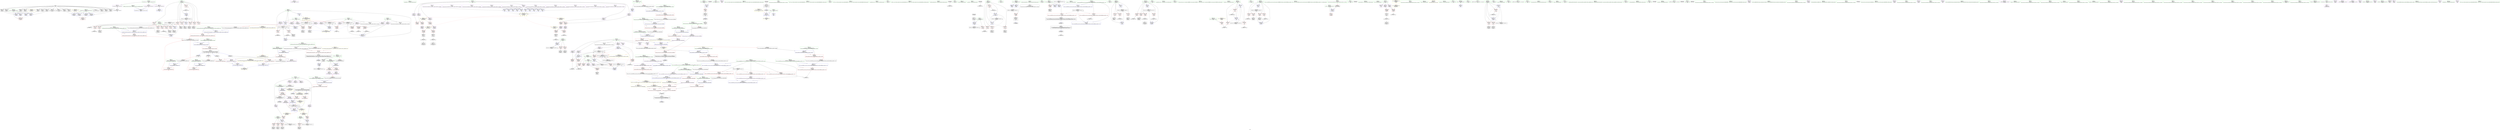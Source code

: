 digraph "SVFG" {
	label="SVFG";

	Node0x561bf9865ae0 [shape=record,color=grey,label="{NodeID: 0\nNullPtr}"];
	Node0x561bf9865ae0 -> Node0x561bf9897570[style=solid];
	Node0x561bf9865ae0 -> Node0x561bf9897670[style=solid];
	Node0x561bf9865ae0 -> Node0x561bf9897740[style=solid];
	Node0x561bf9865ae0 -> Node0x561bf9897810[style=solid];
	Node0x561bf9865ae0 -> Node0x561bf98978e0[style=solid];
	Node0x561bf9865ae0 -> Node0x561bf98979b0[style=solid];
	Node0x561bf9865ae0 -> Node0x561bf9897a80[style=solid];
	Node0x561bf9865ae0 -> Node0x561bf9897b50[style=solid];
	Node0x561bf9865ae0 -> Node0x561bf9897c20[style=solid];
	Node0x561bf9865ae0 -> Node0x561bf9897cf0[style=solid];
	Node0x561bf9865ae0 -> Node0x561bf9897dc0[style=solid];
	Node0x561bf9865ae0 -> Node0x561bf9897e90[style=solid];
	Node0x561bf9865ae0 -> Node0x561bf9897f60[style=solid];
	Node0x561bf9865ae0 -> Node0x561bf9898030[style=solid];
	Node0x561bf9865ae0 -> Node0x561bf9898100[style=solid];
	Node0x561bf9865ae0 -> Node0x561bf989be10[style=solid];
	Node0x561bf989cdb0 [shape=record,color=blue,label="{NodeID: 443\n315\<--311\n__x.addr\<--__x\n_ZSt9make_pairIRiS0_ESt4pairINSt17__decay_and_stripIT_E6__typeENS2_IT0_E6__typeEEOS3_OS6_\n}"];
	Node0x561bf989cdb0 -> Node0x561bf98a3040[style=dashed];
	Node0x561bf98a0230 [shape=record,color=purple,label="{NodeID: 277\n716\<--77\n\<--__PRETTY_FUNCTION__.main\nmain\n}"];
	Node0x561bf9890040 [shape=record,color=green,label="{NodeID: 111\n551\<--552\n_ZNSaIcED1Ev\<--_ZNSaIcED1Ev_field_insensitive\n}"];
	Node0x561bf9899e30 [shape=record,color=red,label="{NodeID: 388\n742\<--739\n\<--__t.addr\n_ZSt7forwardIRiEOT_RNSt16remove_referenceIS1_E4typeE\n}"];
	Node0x561bf9899e30 -> Node0x561bf98949c0[style=solid];
	Node0x561bf9895170 [shape=record,color=purple,label="{NodeID: 222\n16\<--15\n\<--.str.3\nCan only get source location for instruction, argument, global var or function.}"];
	Node0x561bf9895170 -> Node0x561bf989b310[style=solid];
	Node0x561bf98913e0 [shape=record,color=green,label="{NodeID: 56\n57\<--60\nscnt\<--scnt_field_insensitive\nGlob }"];
	Node0x561bf98913e0 -> Node0x561bf98984a0[style=solid];
	Node0x561bf98913e0 -> Node0x561bf989f460[style=solid];
	Node0x561bf98913e0 -> Node0x561bf989f530[style=solid];
	Node0x561bf98913e0 -> Node0x561bf989f600[style=solid];
	Node0x561bf98913e0 -> Node0x561bf989f6d0[style=solid];
	Node0x561bf98913e0 -> Node0x561bf989f7a0[style=solid];
	Node0x561bf98913e0 -> Node0x561bf989f870[style=solid];
	Node0x561bf98913e0 -> Node0x561bf989f940[style=solid];
	Node0x561bf98b8f40 [shape=record,color=grey,label="{NodeID: 665\n281 = Binary(280, 205, )\n}"];
	Node0x561bf98b8f40 -> Node0x561bf989cce0[style=solid];
	Node0x561bf98afa10 [shape=record,color=blue,label="{NodeID: 499\n853\<--850\n__value.addr\<--__value\n_ZN9__gnu_cxx5__ops16_Iter_equals_valIKiEC2ERS2_\n}"];
	Node0x561bf98afa10 -> Node0x561bf989af40[style=dashed];
	Node0x561bf98a3040 [shape=record,color=red,label="{NodeID: 333\n321\<--315\n\<--__x.addr\n_ZSt9make_pairIRiS0_ESt4pairINSt17__decay_and_stripIT_E6__typeENS2_IT0_E6__typeEEOS3_OS6_\n|{<s0>11}}"];
	Node0x561bf98a3040:s0 -> Node0x561bf99219d0[style=solid,color=red];
	Node0x561bf98986a0 [shape=record,color=black,label="{NodeID: 167\n110\<--116\n_Z5rdtscv_ret\<--\n_Z5rdtscv\n|{<s0>38}}"];
	Node0x561bf98986a0:s0 -> Node0x561bf9920d40[style=solid,color=blue];
	Node0x561bf988c520 [shape=record,color=green,label="{NodeID: 1\n7\<--1\n__dso_handle\<--dummyObj\nGlob }"];
	Node0x561bf98f7950 [shape=record,color=yellow,style=double,label="{NodeID: 942\n82V_2 = CSCHI(MR_82V_1)\npts\{3140000 3140001 \}\nCS[]}"];
	Node0x561bf989ce80 [shape=record,color=blue,label="{NodeID: 444\n317\<--312\n__y.addr\<--__y\n_ZSt9make_pairIRiS0_ESt4pairINSt17__decay_and_stripIT_E6__typeENS2_IT0_E6__typeEEOS3_OS6_\n}"];
	Node0x561bf989ce80 -> Node0x561bf98a3110[style=dashed];
	Node0x561bf98a0300 [shape=record,color=purple,label="{NodeID: 278\n723\<--79\n\<--.str.20\nmain\n}"];
	Node0x561bf9890140 [shape=record,color=green,label="{NodeID: 112\n569\<--570\n_ZNSt7__cxx1112basic_stringIcSt11char_traitsIcESaIcEEC1EmcRKS3_\<--_ZNSt7__cxx1112basic_stringIcSt11char_traitsIcESaIcEEC1EmcRKS3__field_insensitive\n}"];
	Node0x561bf9899f00 [shape=record,color=red,label="{NodeID: 389\n757\<--748\nthis1\<--this.addr\n_ZNSt4pairIiiEC2IRiS2_Lb1EEEOT_OT0_\n}"];
	Node0x561bf9899f00 -> Node0x561bf9894a90[style=solid];
	Node0x561bf9899f00 -> Node0x561bf98a0bb0[style=solid];
	Node0x561bf9899f00 -> Node0x561bf98a0c80[style=solid];
	Node0x561bf9895270 [shape=record,color=purple,label="{NodeID: 223\n18\<--17\n\<--.str.4\nCan only get source location for instruction, argument, global var or function.}"];
	Node0x561bf9895270 -> Node0x561bf989b410[style=solid];
	Node0x561bf98914e0 [shape=record,color=green,label="{NodeID: 57\n61\<--62\nans\<--ans_field_insensitive\nGlob }"];
	Node0x561bf98914e0 -> Node0x561bf989fa10[style=solid];
	Node0x561bf98914e0 -> Node0x561bf989fae0[style=solid];
	Node0x561bf98f01d0 [shape=record,color=yellow,style=double,label="{NodeID: 832\n26V_1 = ENCHI(MR_26V_0)\npts\{403 600000 \}\nFun[_ZSt10__count_ifIPiN9__gnu_cxx5__ops16_Iter_equals_valIKiEEENSt15iterator_traitsIT_E15difference_typeES7_S7_T0_]|{<s0>48|<s1>48}}"];
	Node0x561bf98f01d0:s0 -> Node0x561bf98d6610[style=dashed,color=red];
	Node0x561bf98f01d0:s1 -> Node0x561bf98ef750[style=dashed,color=red];
	Node0x561bf98b90c0 [shape=record,color=grey,label="{NodeID: 666\n480 = cmp(479, 153, )\n}"];
	Node0x561bf98afae0 [shape=record,color=blue,label="{NodeID: 500\n858\<--859\n_M_value\<--\n_ZN9__gnu_cxx5__ops16_Iter_equals_valIKiEC2ERS2_\n|{<s0>49}}"];
	Node0x561bf98afae0:s0 -> Node0x561bf98f8070[style=dashed,color=blue];
	Node0x561bf98a3110 [shape=record,color=red,label="{NodeID: 334\n325\<--317\n\<--__y.addr\n_ZSt9make_pairIRiS0_ESt4pairINSt17__decay_and_stripIT_E6__typeENS2_IT0_E6__typeEEOS3_OS6_\n|{<s0>12}}"];
	Node0x561bf98a3110:s0 -> Node0x561bf99219d0[style=solid,color=red];
	Node0x561bf9898770 [shape=record,color=black,label="{NodeID: 168\n127\<--133\n_ZSt4acose_ret\<--call\n_ZSt4acose\n|{<s0>3}}"];
	Node0x561bf9898770:s0 -> Node0x561bf991fd70[style=solid,color=blue];
	Node0x561bf988c5b0 [shape=record,color=green,label="{NodeID: 2\n9\<--1\n\<--dummyObj\nCan only get source location for instruction, argument, global var or function.}"];
	Node0x561bf98f7ab0 [shape=record,color=yellow,style=double,label="{NodeID: 943\n43V_2 = CSCHI(MR_43V_1)\npts\{10 \}\nCS[]}"];
	Node0x561bf98a6220 [shape=record,color=yellow,style=double,label="{NodeID: 777\n63V_1 = ENCHI(MR_63V_0)\npts\{320000 \}\nFun[_Z7precalcv]}"];
	Node0x561bf98a6220 -> Node0x561bf98a2820[style=dashed];
	Node0x561bf98a6220 -> Node0x561bf98a28f0[style=dashed];
	Node0x561bf98a6220 -> Node0x561bf98a2b60[style=dashed];
	Node0x561bf989cf50 [shape=record,color=blue,label="{NodeID: 445\n336\<--334\nthis.addr\<--this\n_ZNSt4pairIiiEaSEOS0_\n}"];
	Node0x561bf989cf50 -> Node0x561bf98a32b0[style=dashed];
	Node0x561bf98a03d0 [shape=record,color=purple,label="{NodeID: 279\n868\<--81\nllvm.global_ctors_0\<--llvm.global_ctors\nGlob }"];
	Node0x561bf98a03d0 -> Node0x561bf989bc10[style=solid];
	Node0x561bf9890240 [shape=record,color=green,label="{NodeID: 113\n572\<--573\n_ZNSt7__cxx1112basic_stringIcSt11char_traitsIcESaIcEEpLERKS4_\<--_ZNSt7__cxx1112basic_stringIcSt11char_traitsIcESaIcEEpLERKS4__field_insensitive\n}"];
	Node0x561bf9899fd0 [shape=record,color=red,label="{NodeID: 390\n760\<--750\n\<--__x.addr\n_ZNSt4pairIiiEC2IRiS2_Lb1EEEOT_OT0_\n|{<s0>46}}"];
	Node0x561bf9899fd0:s0 -> Node0x561bf99219d0[style=solid,color=red];
	Node0x561bf9895370 [shape=record,color=purple,label="{NodeID: 224\n20\<--19\n\<--.str.5\nCan only get source location for instruction, argument, global var or function.}"];
	Node0x561bf9895370 -> Node0x561bf989b510[style=solid];
	Node0x561bf98915e0 [shape=record,color=green,label="{NodeID: 58\n81\<--85\nllvm.global_ctors\<--llvm.global_ctors_field_insensitive\nGlob }"];
	Node0x561bf98915e0 -> Node0x561bf98a03d0[style=solid];
	Node0x561bf98915e0 -> Node0x561bf98a04d0[style=solid];
	Node0x561bf98915e0 -> Node0x561bf98a05d0[style=solid];
	Node0x561bf98b9240 [shape=record,color=grey,label="{NodeID: 667\n498 = cmp(496, 497, )\n}"];
	Node0x561bf98a31e0 [shape=record,color=red,label="{NodeID: 335\n331\<--330\n\<--\n_ZSt9make_pairIRiS0_ESt4pairINSt17__decay_and_stripIT_E6__typeENS2_IT0_E6__typeEEOS3_OS6_\n}"];
	Node0x561bf98a31e0 -> Node0x561bf9899950[style=solid];
	Node0x561bf9898840 [shape=record,color=black,label="{NodeID: 169\n261\<--150\n\<--ref.tmp\n_Z7precalcv\n}"];
	Node0x561bf9898840 -> Node0x561bf989ca70[style=solid];
	Node0x561bf988c860 [shape=record,color=green,label="{NodeID: 3\n11\<--1\n.str\<--dummyObj\nGlob }"];
	Node0x561bf98f7c10 [shape=record,color=yellow,style=double,label="{NodeID: 944\n151V_2 = CSCHI(MR_151V_1)\npts\{40 350000 370000 450000 \}\nCS[]}"];
	Node0x561bf989d020 [shape=record,color=blue,label="{NodeID: 446\n338\<--335\n__p.addr\<--__p\n_ZNSt4pairIiiEaSEOS0_\n}"];
	Node0x561bf989d020 -> Node0x561bf98a3380[style=dashed];
	Node0x561bf989d020 -> Node0x561bf98a3450[style=dashed];
	Node0x561bf98a04d0 [shape=record,color=purple,label="{NodeID: 280\n869\<--81\nllvm.global_ctors_1\<--llvm.global_ctors\nGlob }"];
	Node0x561bf98a04d0 -> Node0x561bf989bd10[style=solid];
	Node0x561bf98958d0 [shape=record,color=green,label="{NodeID: 114\n575\<--576\n_ZNSt7__cxx1112basic_stringIcSt11char_traitsIcESaIcEED1Ev\<--_ZNSt7__cxx1112basic_stringIcSt11char_traitsIcESaIcEED1Ev_field_insensitive\n}"];
	Node0x561bf989a0a0 [shape=record,color=red,label="{NodeID: 391\n765\<--752\n\<--__y.addr\n_ZNSt4pairIiiEC2IRiS2_Lb1EEEOT_OT0_\n|{<s0>47}}"];
	Node0x561bf989a0a0:s0 -> Node0x561bf99219d0[style=solid,color=red];
	Node0x561bf9895470 [shape=record,color=purple,label="{NodeID: 225\n22\<--21\n\<--.str.6\nCan only get source location for instruction, argument, global var or function.}"];
	Node0x561bf9895470 -> Node0x561bf989b610[style=solid];
	Node0x561bf98916e0 [shape=record,color=green,label="{NodeID: 59\n86\<--87\n__cxx_global_var_init\<--__cxx_global_var_init_field_insensitive\n}"];
	Node0x561bf98b93c0 [shape=record,color=grey,label="{NodeID: 668\n846 = cmp(842, 845, )\n}"];
	Node0x561bf98b93c0 -> Node0x561bf9894dd0[style=solid];
	Node0x561bf98a32b0 [shape=record,color=red,label="{NodeID: 336\n342\<--336\nthis1\<--this.addr\n_ZNSt4pairIiiEaSEOS0_\n}"];
	Node0x561bf98a32b0 -> Node0x561bf9899a20[style=solid];
	Node0x561bf98a32b0 -> Node0x561bf98a06d0[style=solid];
	Node0x561bf98a32b0 -> Node0x561bf98a07a0[style=solid];
	Node0x561bf9898910 [shape=record,color=black,label="{NodeID: 170\n169\<--168\nidxprom\<--\n_Z7precalcv\n}"];
	Node0x561bf988c920 [shape=record,color=green,label="{NodeID: 4\n13\<--1\n.str.2\<--dummyObj\nGlob }"];
	Node0x561bf98f7e00 [shape=record,color=yellow,style=double,label="{NodeID: 945\n71V_2 = CSCHI(MR_71V_1)\npts\{420000 420001 \}\nCS[]|{<s0>45|<s1>45}}"];
	Node0x561bf98f7e00:s0 -> Node0x561bf98d5be0[style=dashed,color=red];
	Node0x561bf98f7e00:s1 -> Node0x561bf98d5cc0[style=dashed,color=red];
	Node0x561bf989d0f0 [shape=record,color=blue,label="{NodeID: 447\n349\<--348\nfirst2\<--\n_ZNSt4pairIiiEaSEOS0_\n|{<s0>9}}"];
	Node0x561bf989d0f0:s0 -> Node0x561bf98de770[style=dashed,color=blue];
	Node0x561bf98a05d0 [shape=record,color=purple,label="{NodeID: 281\n870\<--81\nllvm.global_ctors_2\<--llvm.global_ctors\nGlob }"];
	Node0x561bf98a05d0 -> Node0x561bf989be10[style=solid];
	Node0x561bf9895990 [shape=record,color=green,label="{NodeID: 115\n606\<--607\n_ZNKSt7__cxx1112basic_stringIcSt11char_traitsIcESaIcEE5c_strEv\<--_ZNKSt7__cxx1112basic_stringIcSt11char_traitsIcESaIcEE5c_strEv_field_insensitive\n}"];
	Node0x561bf989a170 [shape=record,color=red,label="{NodeID: 392\n762\<--761\n\<--call\n_ZNSt4pairIiiEC2IRiS2_Lb1EEEOT_OT0_\n}"];
	Node0x561bf989a170 -> Node0x561bf98aef80[style=solid];
	Node0x561bf9895570 [shape=record,color=purple,label="{NodeID: 226\n24\<--23\n\<--.str.7\nCan only get source location for instruction, argument, global var or function.}"];
	Node0x561bf9895570 -> Node0x561bf989b710[style=solid];
	Node0x561bf98917e0 [shape=record,color=green,label="{NodeID: 60\n90\<--91\n_ZNSt8ios_base4InitC1Ev\<--_ZNSt8ios_base4InitC1Ev_field_insensitive\n}"];
	Node0x561bf98b9540 [shape=record,color=grey,label="{NodeID: 669\n703 = cmp(702, 205, )\n}"];
	Node0x561bf98a3380 [shape=record,color=red,label="{NodeID: 337\n343\<--338\n\<--__p.addr\n_ZNSt4pairIiiEaSEOS0_\n}"];
	Node0x561bf98a3380 -> Node0x561bf98a0870[style=solid];
	Node0x561bf98989e0 [shape=record,color=black,label="{NodeID: 171\n176\<--175\nidxprom1\<--\n_Z7precalcv\n}"];
	Node0x561bf988c9e0 [shape=record,color=green,label="{NodeID: 5\n15\<--1\n.str.3\<--dummyObj\nGlob }"];
	Node0x561bf989d1c0 [shape=record,color=blue,label="{NodeID: 448\n355\<--354\nsecond4\<--\n_ZNSt4pairIiiEaSEOS0_\n|{<s0>9}}"];
	Node0x561bf989d1c0:s0 -> Node0x561bf98de770[style=dashed,color=blue];
	Node0x561bf98a06d0 [shape=record,color=purple,label="{NodeID: 282\n349\<--342\nfirst2\<--this1\n_ZNSt4pairIiiEaSEOS0_\n}"];
	Node0x561bf98a06d0 -> Node0x561bf989d0f0[style=solid];
	Node0x561bf9895a90 [shape=record,color=green,label="{NodeID: 116\n610\<--611\nprintf\<--printf_field_insensitive\n}"];
	Node0x561bf989a240 [shape=record,color=red,label="{NodeID: 393\n767\<--766\n\<--call2\n_ZNSt4pairIiiEC2IRiS2_Lb1EEEOT_OT0_\n}"];
	Node0x561bf989a240 -> Node0x561bf98af050[style=solid];
	Node0x561bf9895670 [shape=record,color=purple,label="{NodeID: 227\n26\<--25\n\<--.str.8\nCan only get source location for instruction, argument, global var or function.}"];
	Node0x561bf9895670 -> Node0x561bf989b810[style=solid];
	Node0x561bf98918e0 [shape=record,color=green,label="{NodeID: 61\n96\<--97\n__cxa_atexit\<--__cxa_atexit_field_insensitive\n}"];
	Node0x561bf98b96c0 [shape=record,color=grey,label="{NodeID: 670\n373 = cmp(370, 205, )\n}"];
	Node0x561bf98a3450 [shape=record,color=red,label="{NodeID: 338\n351\<--338\n\<--__p.addr\n_ZNSt4pairIiiEaSEOS0_\n}"];
	Node0x561bf98a3450 -> Node0x561bf98a0940[style=solid];
	Node0x561bf9898ab0 [shape=record,color=black,label="{NodeID: 172\n182\<--179\nconv\<--call\n_Z7precalcv\n}"];
	Node0x561bf9898ab0 -> Node0x561bf989c320[style=solid];
	Node0x561bf988d250 [shape=record,color=green,label="{NodeID: 6\n17\<--1\n.str.4\<--dummyObj\nGlob }"];
	Node0x561bf98f8070 [shape=record,color=yellow,style=double,label="{NodeID: 947\n30V_2 = CSCHI(MR_30V_1)\npts\{8200000 \}\nCS[]}"];
	Node0x561bf98f8070 -> Node0x561bf989a990[style=dashed];
	Node0x561bf989d290 [shape=record,color=blue,label="{NodeID: 449\n366\<--155\nretval\<--\n_Z4readv\n}"];
	Node0x561bf989d290 -> Node0x561bf98e0aa0[style=dashed];
	Node0x561bf98a07a0 [shape=record,color=purple,label="{NodeID: 283\n355\<--342\nsecond4\<--this1\n_ZNSt4pairIiiEaSEOS0_\n}"];
	Node0x561bf98a07a0 -> Node0x561bf989d1c0[style=solid];
	Node0x561bf9895b90 [shape=record,color=green,label="{NodeID: 117\n632\<--633\n__first.addr\<--__first.addr_field_insensitive\n_ZSt5countIPiiENSt15iterator_traitsIT_E15difference_typeES2_S2_RKT0_\n}"];
	Node0x561bf9895b90 -> Node0x561bf98a5670[style=solid];
	Node0x561bf9895b90 -> Node0x561bf98ae690[style=solid];
	Node0x561bf98dce70 [shape=record,color=black,label="{NodeID: 726\nMR_49V_4 = PHI(MR_49V_6, MR_49V_3, )\npts\{40 \}\n|{|<s4>40}}"];
	Node0x561bf98dce70 -> Node0x561bf98a14a0[style=dashed];
	Node0x561bf98dce70 -> Node0x561bf98a1570[style=dashed];
	Node0x561bf98dce70 -> Node0x561bf989cb40[style=dashed];
	Node0x561bf98dce70 -> Node0x561bf98dce70[style=dashed];
	Node0x561bf98dce70:s4 -> Node0x561bf98f7c10[style=dashed,color=blue];
	Node0x561bf989a310 [shape=record,color=red,label="{NodeID: 394\n775\<--772\n\<--__t.addr\n_ZSt7forwardIiEOT_RNSt16remove_referenceIS0_E4typeE\n}"];
	Node0x561bf989a310 -> Node0x561bf9894b60[style=solid];
	Node0x561bf9895770 [shape=record,color=purple,label="{NodeID: 228\n28\<--27\n\<--.str.9\nCan only get source location for instruction, argument, global var or function.}"];
	Node0x561bf9895770 -> Node0x561bf989b910[style=solid];
	Node0x561bf98919e0 [shape=record,color=green,label="{NodeID: 62\n95\<--101\n_ZNSt8ios_base4InitD1Ev\<--_ZNSt8ios_base4InitD1Ev_field_insensitive\n}"];
	Node0x561bf98919e0 -> Node0x561bf98985a0[style=solid];
	Node0x561bf98b9840 [shape=record,color=grey,label="{NodeID: 671\n798 = cmp(796, 797, )\n}"];
	Node0x561bf98a3520 [shape=record,color=red,label="{NodeID: 339\n348\<--345\n\<--call\n_ZNSt4pairIiiEaSEOS0_\n}"];
	Node0x561bf98a3520 -> Node0x561bf989d0f0[style=solid];
	Node0x561bf9898b80 [shape=record,color=black,label="{NodeID: 173\n191\<--190\nidxprom6\<--\n_Z7precalcv\n}"];
	Node0x561bf988d310 [shape=record,color=green,label="{NodeID: 7\n19\<--1\n.str.5\<--dummyObj\nGlob }"];
	Node0x561bf991a8e0 [shape=record,color=black,label="{NodeID: 948\n745 = PHI(313, )\n0th arg _ZNSt4pairIiiEC2IRiS2_Lb1EEEOT_OT0_ }"];
	Node0x561bf991a8e0 -> Node0x561bf98aed10[style=solid];
	Node0x561bf98a6680 [shape=record,color=yellow,style=double,label="{NodeID: 782\n73V_1 = ENCHI(MR_73V_0)\npts\{1510000 1510001 \}\nFun[_Z7precalcv]|{<s0>9}}"];
	Node0x561bf98a6680:s0 -> Node0x561bf98a6b10[style=dashed,color=red];
	Node0x561bf989d360 [shape=record,color=blue,label="{NodeID: 450\n366\<--378\nretval\<--\n_Z4readv\n}"];
	Node0x561bf989d360 -> Node0x561bf98e0aa0[style=dashed];
	Node0x561bf98a0870 [shape=record,color=purple,label="{NodeID: 284\n344\<--343\nfirst\<--\n_ZNSt4pairIiiEaSEOS0_\n|{<s0>14}}"];
	Node0x561bf98a0870:s0 -> Node0x561bf9921e90[style=solid,color=red];
	Node0x561bf9895c60 [shape=record,color=green,label="{NodeID: 118\n634\<--635\n__last.addr\<--__last.addr_field_insensitive\n_ZSt5countIPiiENSt15iterator_traitsIT_E15difference_typeES2_S2_RKT0_\n}"];
	Node0x561bf9895c60 -> Node0x561bf98a5740[style=solid];
	Node0x561bf9895c60 -> Node0x561bf98ae760[style=solid];
	Node0x561bf98dd370 [shape=record,color=black,label="{NodeID: 727\nMR_57V_4 = PHI(MR_57V_6, MR_57V_3, )\npts\{147 \}\n}"];
	Node0x561bf98dd370 -> Node0x561bf98a21a0[style=dashed];
	Node0x561bf98dd370 -> Node0x561bf989c800[style=dashed];
	Node0x561bf98dd370 -> Node0x561bf989c9a0[style=dashed];
	Node0x561bf98dd370 -> Node0x561bf98dd370[style=dashed];
	Node0x561bf989a3e0 [shape=record,color=red,label="{NodeID: 395\n796\<--783\n\<--__first.addr\n_ZSt10__count_ifIPiN9__gnu_cxx5__ops16_Iter_equals_valIKiEEENSt15iterator_traitsIT_E15difference_typeES7_S7_T0_\n}"];
	Node0x561bf989a3e0 -> Node0x561bf98b9840[style=solid];
	Node0x561bf989db10 [shape=record,color=purple,label="{NodeID: 229\n30\<--29\n\<--.str.10\nCan only get source location for instruction, argument, global var or function.}"];
	Node0x561bf989db10 -> Node0x561bf989ba10[style=solid];
	Node0x561bf9891ae0 [shape=record,color=green,label="{NodeID: 63\n108\<--109\n_Z5rdtscv\<--_Z5rdtscv_field_insensitive\n}"];
	Node0x561bf98b99c0 [shape=record,color=grey,label="{NodeID: 672\n532 = cmp(529, 533, )\n}"];
	Node0x561bf98a35f0 [shape=record,color=red,label="{NodeID: 340\n354\<--353\n\<--call3\n_ZNSt4pairIiiEaSEOS0_\n}"];
	Node0x561bf98a35f0 -> Node0x561bf989d1c0[style=solid];
	Node0x561bf9898c50 [shape=record,color=black,label="{NodeID: 174\n195\<--194\nidxprom8\<--\n_Z7precalcv\n}"];
	Node0x561bf988d3d0 [shape=record,color=green,label="{NodeID: 8\n21\<--1\n.str.6\<--dummyObj\nGlob }"];
	Node0x561bf991a320 [shape=record,color=black,label="{NodeID: 949\n746 = PHI(322, )\n1st arg _ZNSt4pairIiiEC2IRiS2_Lb1EEEOT_OT0_ }"];
	Node0x561bf991a320 -> Node0x561bf98aede0[style=solid];
	Node0x561bf989d430 [shape=record,color=blue,label="{NodeID: 451\n388\<--39\ni\<--\n_Z5solvev\n}"];
	Node0x561bf989d430 -> Node0x561bf98d2160[style=dashed];
	Node0x561bf98a0940 [shape=record,color=purple,label="{NodeID: 285\n352\<--351\nsecond\<--\n_ZNSt4pairIiiEaSEOS0_\n|{<s0>15}}"];
	Node0x561bf98a0940:s0 -> Node0x561bf9921e90[style=solid,color=red];
	Node0x561bf9895d30 [shape=record,color=green,label="{NodeID: 119\n636\<--637\n__value.addr\<--__value.addr_field_insensitive\n_ZSt5countIPiiENSt15iterator_traitsIT_E15difference_typeES2_S2_RKT0_\n}"];
	Node0x561bf9895d30 -> Node0x561bf98a5810[style=solid];
	Node0x561bf9895d30 -> Node0x561bf98ae830[style=solid];
	Node0x561bf98dd870 [shape=record,color=black,label="{NodeID: 728\nMR_59V_4 = PHI(MR_59V_5, MR_59V_3, )\npts\{149 \}\n|{|<s8>8}}"];
	Node0x561bf98dd870 -> Node0x561bf98a2270[style=dashed];
	Node0x561bf98dd870 -> Node0x561bf98a2340[style=dashed];
	Node0x561bf98dd870 -> Node0x561bf98a2410[style=dashed];
	Node0x561bf98dd870 -> Node0x561bf98a24e0[style=dashed];
	Node0x561bf98dd870 -> Node0x561bf98a25b0[style=dashed];
	Node0x561bf98dd870 -> Node0x561bf98a2680[style=dashed];
	Node0x561bf98dd870 -> Node0x561bf989c8d0[style=dashed];
	Node0x561bf98dd870 -> Node0x561bf989cce0[style=dashed];
	Node0x561bf98dd870:s8 -> Node0x561bf98d6230[style=dashed,color=red];
	Node0x561bf989a4b0 [shape=record,color=red,label="{NodeID: 396\n800\<--783\n\<--__first.addr\n_ZSt10__count_ifIPiN9__gnu_cxx5__ops16_Iter_equals_valIKiEEENSt15iterator_traitsIT_E15difference_typeES7_S7_T0_\n|{<s0>48}}"];
	Node0x561bf989a4b0:s0 -> Node0x561bf9922420[style=solid,color=red];
	Node0x561bf989dbd0 [shape=record,color=purple,label="{NodeID: 230\n177\<--31\narrayidx2\<--str\n_Z7precalcv\n}"];
	Node0x561bf989dbd0 -> Node0x561bf98a2820[style=solid];
	Node0x561bf9891be0 [shape=record,color=green,label="{NodeID: 64\n111\<--112\ntmp\<--tmp_field_insensitive\n_Z5rdtscv\n}"];
	Node0x561bf9891be0 -> Node0x561bf98a1640[style=solid];
	Node0x561bf9891be0 -> Node0x561bf989bf10[style=solid];
	Node0x561bf98b9b40 [shape=record,color=grey,label="{NodeID: 673\n556 = cmp(555, 166, )\n}"];
	Node0x561bf98a36c0 [shape=record,color=red,label="{NodeID: 341\n380\<--366\n\<--retval\n_Z4readv\n}"];
	Node0x561bf98a36c0 -> Node0x561bf98938b0[style=solid];
	Node0x561bf9898d20 [shape=record,color=black,label="{NodeID: 175\n198\<--197\nconv10\<--\n_Z7precalcv\n}"];
	Node0x561bf9898d20 -> Node0x561bf98b8dc0[style=solid];
	Node0x561bf988d490 [shape=record,color=green,label="{NodeID: 9\n23\<--1\n.str.7\<--dummyObj\nGlob }"];
	Node0x561bf991f860 [shape=record,color=black,label="{NodeID: 950\n113 = PHI()\n}"];
	Node0x561bf991f860 -> Node0x561bf989bf10[style=solid];
	Node0x561bf989d500 [shape=record,color=blue,label="{NodeID: 452\n434\<--436\narrayidx4\<--add\n_Z5solvev\n}"];
	Node0x561bf989d500 -> Node0x561bf98a4d80[style=dashed];
	Node0x561bf989d500 -> Node0x561bf989d500[style=dashed];
	Node0x561bf989d500 -> Node0x561bf98d9270[style=dashed];
	Node0x561bf98a0a10 [shape=record,color=purple,label="{NodeID: 286\n649\<--638\ncoerce.dive\<--agg.tmp\n_ZSt5countIPiiENSt15iterator_traitsIT_E15difference_typeES2_S2_RKT0_\n}"];
	Node0x561bf98a0a10 -> Node0x561bf98ae900[style=solid];
	Node0x561bf9895e00 [shape=record,color=green,label="{NodeID: 120\n638\<--639\nagg.tmp\<--agg.tmp_field_insensitive\n_ZSt5countIPiiENSt15iterator_traitsIT_E15difference_typeES2_S2_RKT0_\n}"];
	Node0x561bf9895e00 -> Node0x561bf98a0a10[style=solid];
	Node0x561bf9895e00 -> Node0x561bf98a0ae0[style=solid];
	Node0x561bf98ddd70 [shape=record,color=black,label="{NodeID: 729\nMR_61V_3 = PHI(MR_61V_5, MR_61V_2, )\npts\{151 \}\n}"];
	Node0x561bf98ddd70 -> Node0x561bf989ca70[style=dashed];
	Node0x561bf98ddd70 -> Node0x561bf98ddd70[style=dashed];
	Node0x561bf989a580 [shape=record,color=red,label="{NodeID: 397\n811\<--783\n\<--__first.addr\n_ZSt10__count_ifIPiN9__gnu_cxx5__ops16_Iter_equals_valIKiEEENSt15iterator_traitsIT_E15difference_typeES7_S7_T0_\n}"];
	Node0x561bf989a580 -> Node0x561bf98a0e20[style=solid];
	Node0x561bf989dca0 [shape=record,color=purple,label="{NodeID: 231\n192\<--31\narrayidx7\<--str\n_Z7precalcv\n}"];
	Node0x561bf989dca0 -> Node0x561bf98a28f0[style=solid];
	Node0x561bf9891cb0 [shape=record,color=green,label="{NodeID: 65\n118\<--119\n__cxx_global_var_init.1\<--__cxx_global_var_init.1_field_insensitive\n}"];
	Node0x561bf98b9cc0 [shape=record,color=grey,label="{NodeID: 674\n172 = cmp(171, 39, )\n}"];
	Node0x561bf98a3790 [shape=record,color=red,label="{NodeID: 342\n421\<--388\n\<--i\n_Z5solvev\n}"];
	Node0x561bf98a3790 -> Node0x561bf9893980[style=solid];
	Node0x561bf9898df0 [shape=record,color=black,label="{NodeID: 176\n201\<--199\nidxprom11\<--sub\n_Z7precalcv\n}"];
	Node0x561bf988d590 [shape=record,color=green,label="{NodeID: 10\n25\<--1\n.str.8\<--dummyObj\nGlob }"];
	Node0x561bf991f9c0 [shape=record,color=black,label="{NodeID: 951\n258 = PHI(310, )\n}"];
	Node0x561bf991f9c0 -> Node0x561bf989ca70[style=solid];
	Node0x561bf989d5d0 [shape=record,color=blue,label="{NodeID: 453\n388\<--440\ni\<--inc\n_Z5solvev\n}"];
	Node0x561bf989d5d0 -> Node0x561bf98d2160[style=dashed];
	Node0x561bf98a0ae0 [shape=record,color=purple,label="{NodeID: 287\n651\<--638\ncoerce.dive1\<--agg.tmp\n_ZSt5countIPiiENSt15iterator_traitsIT_E15difference_typeES2_S2_RKT0_\n}"];
	Node0x561bf98a0ae0 -> Node0x561bf98a58e0[style=solid];
	Node0x561bf9895ed0 [shape=record,color=green,label="{NodeID: 121\n647\<--648\n_ZN9__gnu_cxx5__ops17__iter_equals_valIKiEENS0_16_Iter_equals_valIT_EERS4_\<--_ZN9__gnu_cxx5__ops17__iter_equals_valIKiEENS0_16_Iter_equals_valIT_EERS4__field_insensitive\n}"];
	Node0x561bf98de270 [shape=record,color=black,label="{NodeID: 730\nMR_69V_3 = PHI(MR_69V_5, MR_69V_2, )\npts\{450000 \}\n|{|<s4>40}}"];
	Node0x561bf98de270 -> Node0x561bf98a2750[style=dashed];
	Node0x561bf98de270 -> Node0x561bf98a2ea0[style=dashed];
	Node0x561bf98de270 -> Node0x561bf989cc10[style=dashed];
	Node0x561bf98de270 -> Node0x561bf98de270[style=dashed];
	Node0x561bf98de270:s4 -> Node0x561bf98f7c10[style=dashed,color=blue];
	Node0x561bf989a650 [shape=record,color=red,label="{NodeID: 398\n797\<--785\n\<--__last.addr\n_ZSt10__count_ifIPiN9__gnu_cxx5__ops16_Iter_equals_valIKiEEENSt15iterator_traitsIT_E15difference_typeES7_S7_T0_\n}"];
	Node0x561bf989a650 -> Node0x561bf98b9840[style=solid];
	Node0x561bf989dd70 [shape=record,color=purple,label="{NodeID: 232\n210\<--31\narrayidx14\<--str\n_Z7precalcv\n}"];
	Node0x561bf989dd70 -> Node0x561bf98a2b60[style=solid];
	Node0x561bf9891db0 [shape=record,color=green,label="{NodeID: 66\n123\<--124\n_ZSt4acose\<--_ZSt4acose_field_insensitive\n}"];
	Node0x561bf98b9e40 [shape=record,color=grey,label="{NodeID: 675\n709 = cmp(707, 708, )\n}"];
	Node0x561bf98a3860 [shape=record,color=red,label="{NodeID: 343\n427\<--388\n\<--i\n_Z5solvev\n}"];
	Node0x561bf98a3860 -> Node0x561bf9893a50[style=solid];
	Node0x561bf9898ec0 [shape=record,color=black,label="{NodeID: 177\n209\<--208\nidxprom13\<--\n_Z7precalcv\n}"];
	Node0x561bf988d6c0 [shape=record,color=green,label="{NodeID: 11\n27\<--1\n.str.9\<--dummyObj\nGlob }"];
	Node0x561bf991fb90 [shape=record,color=black,label="{NodeID: 952\n268 = PHI(333, )\n}"];
	Node0x561bf989d6a0 [shape=record,color=blue,label="{NodeID: 454\n390\<--39\ni5\<--\n_Z5solvev\n}"];
	Node0x561bf989d6a0 -> Node0x561bf98d7970[style=dashed];
	Node0x561bf98a0bb0 [shape=record,color=purple,label="{NodeID: 288\n759\<--757\nfirst\<--this1\n_ZNSt4pairIiiEC2IRiS2_Lb1EEEOT_OT0_\n}"];
	Node0x561bf98a0bb0 -> Node0x561bf98aef80[style=solid];
	Node0x561bf9895fd0 [shape=record,color=green,label="{NodeID: 122\n654\<--655\n_ZSt10__count_ifIPiN9__gnu_cxx5__ops16_Iter_equals_valIKiEEENSt15iterator_traitsIT_E15difference_typeES7_S7_T0_\<--_ZSt10__count_ifIPiN9__gnu_cxx5__ops16_Iter_equals_valIKiEEENSt15iterator_traitsIT_E15difference_typeES7_S7_T0__field_insensitive\n}"];
	Node0x561bf98de770 [shape=record,color=black,label="{NodeID: 731\nMR_71V_3 = PHI(MR_71V_5, MR_71V_2, )\npts\{420000 420001 \}\n|{|<s1>9|<s2>9|<s3>40}}"];
	Node0x561bf98de770 -> Node0x561bf98de770[style=dashed];
	Node0x561bf98de770:s1 -> Node0x561bf989d0f0[style=dashed,color=red];
	Node0x561bf98de770:s2 -> Node0x561bf989d1c0[style=dashed,color=red];
	Node0x561bf98de770:s3 -> Node0x561bf98f7e00[style=dashed,color=blue];
	Node0x561bf989a720 [shape=record,color=red,label="{NodeID: 399\n805\<--787\n\<--__n\n_ZSt10__count_ifIPiN9__gnu_cxx5__ops16_Iter_equals_valIKiEEENSt15iterator_traitsIT_E15difference_typeES7_S7_T0_\n}"];
	Node0x561bf989a720 -> Node0x561bf98b78c0[style=solid];
	Node0x561bf989de40 [shape=record,color=purple,label="{NodeID: 233\n474\<--31\narrayidx18\<--str\n_Z5solvev\n}"];
	Node0x561bf989de40 -> Node0x561bf98a50c0[style=solid];
	Node0x561bf9891eb0 [shape=record,color=green,label="{NodeID: 67\n129\<--130\n__x.addr\<--__x.addr_field_insensitive\n_ZSt4acose\n}"];
	Node0x561bf9891eb0 -> Node0x561bf98a1710[style=solid];
	Node0x561bf9891eb0 -> Node0x561bf989c0b0[style=solid];
	Node0x561bf98b9fc0 [shape=record,color=grey,label="{NodeID: 676\n251 = cmp(250, 39, )\n}"];
	Node0x561bf98a3930 [shape=record,color=red,label="{NodeID: 344\n439\<--388\n\<--i\n_Z5solvev\n}"];
	Node0x561bf98a3930 -> Node0x561bf98b8c40[style=solid];
	Node0x561bf9898f90 [shape=record,color=black,label="{NodeID: 178\n213\<--212\nidxprom15\<--\n_Z7precalcv\n}"];
	Node0x561bf988d7c0 [shape=record,color=green,label="{NodeID: 12\n29\<--1\n.str.10\<--dummyObj\nGlob }"];
	Node0x561bf991fca0 [shape=record,color=black,label="{NodeID: 953\n93 = PHI()\n}"];
	Node0x561bf98a6b10 [shape=record,color=yellow,style=double,label="{NodeID: 787\n73V_1 = ENCHI(MR_73V_0)\npts\{1510000 1510001 \}\nFun[_ZNSt4pairIiiEaSEOS0_]}"];
	Node0x561bf98a6b10 -> Node0x561bf98a3520[style=dashed];
	Node0x561bf98a6b10 -> Node0x561bf98a35f0[style=dashed];
	Node0x561bf989d770 [shape=record,color=blue,label="{NodeID: 455\n392\<--452\nid\<--\n_Z5solvev\n}"];
	Node0x561bf989d770 -> Node0x561bf98a3d40[style=dashed];
	Node0x561bf989d770 -> Node0x561bf98a3e10[style=dashed];
	Node0x561bf989d770 -> Node0x561bf98a3ee0[style=dashed];
	Node0x561bf989d770 -> Node0x561bf98d74a0[style=dashed];
	Node0x561bf98a0c80 [shape=record,color=purple,label="{NodeID: 289\n764\<--757\nsecond\<--this1\n_ZNSt4pairIiiEC2IRiS2_Lb1EEEOT_OT0_\n}"];
	Node0x561bf98a0c80 -> Node0x561bf98af050[style=solid];
	Node0x561bf98960d0 [shape=record,color=green,label="{NodeID: 123\n663\<--664\n__gxx_personality_v0\<--__gxx_personality_v0_field_insensitive\n}"];
	Node0x561bf98dec70 [shape=record,color=black,label="{NodeID: 732\nMR_115V_3 = PHI(MR_115V_4, MR_115V_2, )\npts\{413 \}\n}"];
	Node0x561bf98dec70 -> Node0x561bf98a48a0[style=dashed];
	Node0x561bf98dec70 -> Node0x561bf98a4970[style=dashed];
	Node0x561bf98dec70 -> Node0x561bf98a4a40[style=dashed];
	Node0x561bf98dec70 -> Node0x561bf98a4b10[style=dashed];
	Node0x561bf98dec70 -> Node0x561bf98adf40[style=dashed];
	Node0x561bf989a7f0 [shape=record,color=red,label="{NodeID: 400\n815\<--787\n\<--__n\n_ZSt10__count_ifIPiN9__gnu_cxx5__ops16_Iter_equals_valIKiEEENSt15iterator_traitsIT_E15difference_typeES7_S7_T0_\n}"];
	Node0x561bf989a7f0 -> Node0x561bf9894c30[style=solid];
	Node0x561bf989df10 [shape=record,color=purple,label="{NodeID: 234\n484\<--31\narrayidx24\<--str\n_Z5solvev\n}"];
	Node0x561bf989df10 -> Node0x561bf98a5260[style=solid];
	Node0x561bf9891f80 [shape=record,color=green,label="{NodeID: 68\n134\<--135\nacosl\<--acosl_field_insensitive\n}"];
	Node0x561bf98ba140 [shape=record,color=grey,label="{NodeID: 677\n425 = cmp(424, 153, )\n}"];
	Node0x561bf98a3a00 [shape=record,color=red,label="{NodeID: 345\n445\<--390\n\<--i5\n_Z5solvev\n}"];
	Node0x561bf98a3a00 -> Node0x561bf98ba5c0[style=solid];
	Node0x561bf9899060 [shape=record,color=black,label="{NodeID: 179\n216\<--215\nconv17\<--\n_Z7precalcv\n}"];
	Node0x561bf9899060 -> Node0x561bf98b8640[style=solid];
	Node0x561bf988d8c0 [shape=record,color=green,label="{NodeID: 13\n39\<--1\n\<--dummyObj\nCan only get source location for instruction, argument, global var or function.}"];
	Node0x561bf991fd70 [shape=record,color=black,label="{NodeID: 954\n121 = PHI(127, )\n}"];
	Node0x561bf991fd70 -> Node0x561bf989bfe0[style=solid];
	Node0x561bf989d840 [shape=record,color=blue,label="{NodeID: 456\n394\<--458\nc\<--\n_Z5solvev\n}"];
	Node0x561bf989d840 -> Node0x561bf98a3fb0[style=dashed];
	Node0x561bf989d840 -> Node0x561bf98d7e70[style=dashed];
	Node0x561bf98a0d50 [shape=record,color=purple,label="{NodeID: 290\n789\<--781\ncoerce.dive\<--__pred\n_ZSt10__count_ifIPiN9__gnu_cxx5__ops16_Iter_equals_valIKiEEENSt15iterator_traitsIT_E15difference_typeES7_S7_T0_\n}"];
	Node0x561bf98a0d50 -> Node0x561bf98af1f0[style=solid];
	Node0x561bf98961d0 [shape=record,color=green,label="{NodeID: 124\n684\<--685\nmain\<--main_field_insensitive\n}"];
	Node0x561bf98f4aa0 [shape=record,color=yellow,style=double,label="{NodeID: 899\nRETMU(43V_2)\npts\{10 \}\nFun[_GLOBAL__sub_I_XraY_0_0.cpp]}"];
	Node0x561bf98df170 [shape=record,color=black,label="{NodeID: 733\nMR_143V_2 = PHI(MR_143V_4, MR_143V_1, )\npts\{692 \}\n}"];
	Node0x561bf98df170 -> Node0x561bf98aeaa0[style=dashed];
	Node0x561bf989a8c0 [shape=record,color=red,label="{NodeID: 401\n824\<--821\n\<--__val.addr\n_ZN9__gnu_cxx5__ops17__iter_equals_valIKiEENS0_16_Iter_equals_valIT_EERS4_\n|{<s0>49}}"];
	Node0x561bf989a8c0:s0 -> Node0x561bf9922d90[style=solid,color=red];
	Node0x561bf989dfe0 [shape=record,color=purple,label="{NodeID: 235\n867\<--31\nstr_0\<--str\nGlob }"];
	Node0x561bf989dfe0 -> Node0x561bf989b110[style=solid];
	Node0x561bf989dfe0 -> Node0x561bf989b210[style=solid];
	Node0x561bf989dfe0 -> Node0x561bf989b310[style=solid];
	Node0x561bf989dfe0 -> Node0x561bf989b410[style=solid];
	Node0x561bf989dfe0 -> Node0x561bf989b510[style=solid];
	Node0x561bf989dfe0 -> Node0x561bf989b610[style=solid];
	Node0x561bf989dfe0 -> Node0x561bf989b710[style=solid];
	Node0x561bf989dfe0 -> Node0x561bf989b810[style=solid];
	Node0x561bf989dfe0 -> Node0x561bf989b910[style=solid];
	Node0x561bf989dfe0 -> Node0x561bf989ba10[style=solid];
	Node0x561bf9892080 [shape=record,color=green,label="{NodeID: 69\n137\<--138\n_Z7precalcv\<--_Z7precalcv_field_insensitive\n}"];
	Node0x561bf98ba2c0 [shape=record,color=grey,label="{NodeID: 678\n235 = cmp(234, 236, )\n}"];
	Node0x561bf98a3ad0 [shape=record,color=red,label="{NodeID: 346\n448\<--390\n\<--i5\n_Z5solvev\n}"];
	Node0x561bf98a3ad0 -> Node0x561bf9893cc0[style=solid];
	Node0x561bf9899130 [shape=record,color=black,label="{NodeID: 180\n218\<--217\nidxprom19\<--sub18\n_Z7precalcv\n}"];
	Node0x561bf988d9c0 [shape=record,color=green,label="{NodeID: 14\n46\<--1\n.str.11\<--dummyObj\nGlob }"];
	Node0x561bf991ff10 [shape=record,color=black,label="{NodeID: 955\n133 = PHI()\n}"];
	Node0x561bf991ff10 -> Node0x561bf9898770[style=solid];
	Node0x561bf989d910 [shape=record,color=blue,label="{NodeID: 457\n396\<--463\ntimes\<--\n_Z5solvev\n}"];
	Node0x561bf989d910 -> Node0x561bf98a4080[style=dashed];
	Node0x561bf989d910 -> Node0x561bf98a4150[style=dashed];
	Node0x561bf989d910 -> Node0x561bf98a4220[style=dashed];
	Node0x561bf989d910 -> Node0x561bf98d8370[style=dashed];
	Node0x561bf98a0e20 [shape=record,color=purple,label="{NodeID: 291\n812\<--811\nincdec.ptr\<--\n_ZSt10__count_ifIPiN9__gnu_cxx5__ops16_Iter_equals_valIKiEEENSt15iterator_traitsIT_E15difference_typeES7_S7_T0_\n}"];
	Node0x561bf98a0e20 -> Node0x561bf98af600[style=solid];
	Node0x561bf98962d0 [shape=record,color=green,label="{NodeID: 125\n687\<--688\nretval\<--retval_field_insensitive\nmain\n}"];
	Node0x561bf98962d0 -> Node0x561bf98ae9d0[style=solid];
	Node0x561bf98df670 [shape=record,color=black,label="{NodeID: 734\nMR_149V_2 = PHI(MR_149V_3, MR_149V_1, )\npts\{600000 620000 \}\n}"];
	Node0x561bf98df670 -> Node0x561bf98e1ea0[style=dashed];
	Node0x561bf989a990 [shape=record,color=red,label="{NodeID: 402\n829\<--828\n\<--coerce.dive\n_ZN9__gnu_cxx5__ops17__iter_equals_valIKiEENS0_16_Iter_equals_valIT_EERS4_\n}"];
	Node0x561bf989a990 -> Node0x561bf9894d00[style=solid];
	Node0x561bf989e0e0 [shape=record,color=purple,label="{NodeID: 236\n202\<--33\narrayidx12\<--cnt\n_Z7precalcv\n}"];
	Node0x561bf989e0e0 -> Node0x561bf98a2a90[style=solid];
	Node0x561bf989e0e0 -> Node0x561bf989c4c0[style=solid];
	Node0x561bf9892180 [shape=record,color=green,label="{NodeID: 70\n140\<--141\ni\<--i_field_insensitive\n_Z7precalcv\n}"];
	Node0x561bf9892180 -> Node0x561bf98a17e0[style=solid];
	Node0x561bf9892180 -> Node0x561bf98a18b0[style=solid];
	Node0x561bf9892180 -> Node0x561bf98a1980[style=solid];
	Node0x561bf9892180 -> Node0x561bf98a1a50[style=solid];
	Node0x561bf9892180 -> Node0x561bf98a1b20[style=solid];
	Node0x561bf9892180 -> Node0x561bf98a1bf0[style=solid];
	Node0x561bf9892180 -> Node0x561bf98a1cc0[style=solid];
	Node0x561bf9892180 -> Node0x561bf989c250[style=solid];
	Node0x561bf9892180 -> Node0x561bf989c730[style=solid];
	Node0x561bf98ba440 [shape=record,color=grey,label="{NodeID: 679\n242 = cmp(241, 205, )\n}"];
	Node0x561bf98a3ba0 [shape=record,color=red,label="{NodeID: 347\n454\<--390\n\<--i5\n_Z5solvev\n}"];
	Node0x561bf98a3ba0 -> Node0x561bf9893d90[style=solid];
	Node0x561bf9899200 [shape=record,color=black,label="{NodeID: 181\n239\<--238\nidxprom27\<--\n_Z7precalcv\n}"];
	Node0x561bf988dac0 [shape=record,color=green,label="{NodeID: 15\n48\<--1\n.str.12\<--dummyObj\nGlob }"];
	Node0x561bf991ffe0 [shape=record,color=black,label="{NodeID: 956\n646 = PHI(817, )\n}"];
	Node0x561bf991ffe0 -> Node0x561bf98ae900[style=solid];
	Node0x561bf989d9e0 [shape=record,color=blue,label="{NodeID: 458\n468\<--465\narrayidx15\<--\n_Z5solvev\n}"];
	Node0x561bf989d9e0 -> Node0x561bf98d9770[style=dashed];
	Node0x561bf98a0ef0 [shape=record,color=purple,label="{NodeID: 292\n828\<--819\ncoerce.dive\<--retval\n_ZN9__gnu_cxx5__ops17__iter_equals_valIKiEENS0_16_Iter_equals_valIT_EERS4_\n}"];
	Node0x561bf98a0ef0 -> Node0x561bf989a990[style=solid];
	Node0x561bf98963a0 [shape=record,color=green,label="{NodeID: 126\n689\<--690\nmaxt\<--maxt_field_insensitive\nmain\n}"];
	Node0x561bf98963a0 -> Node0x561bf9899af0[style=solid];
	Node0x561bf989aa60 [shape=record,color=red,label="{NodeID: 403\n840\<--834\nthis1\<--this.addr\n_ZN9__gnu_cxx5__ops16_Iter_equals_valIKiEclIPiEEbT_\n}"];
	Node0x561bf989aa60 -> Node0x561bf98a0fc0[style=solid];
	Node0x561bf989e1b0 [shape=record,color=purple,label="{NodeID: 237\n240\<--33\narrayidx28\<--cnt\n_Z7precalcv\n}"];
	Node0x561bf989e1b0 -> Node0x561bf98a2d00[style=solid];
	Node0x561bf9892250 [shape=record,color=green,label="{NodeID: 71\n142\<--143\nlen\<--len_field_insensitive\n_Z7precalcv\n}"];
	Node0x561bf9892250 -> Node0x561bf98a1d90[style=solid];
	Node0x561bf9892250 -> Node0x561bf989c320[style=solid];
	Node0x561bf98ba5c0 [shape=record,color=grey,label="{NodeID: 680\n446 = cmp(445, 166, )\n}"];
	Node0x561bf98a3c70 [shape=record,color=red,label="{NodeID: 348\n521\<--390\n\<--i5\n_Z5solvev\n}"];
	Node0x561bf98a3c70 -> Node0x561bf98b75c0[style=solid];
	Node0x561bf98992d0 [shape=record,color=black,label="{NodeID: 182\n245\<--244\nidxprom30\<--\n_Z7precalcv\n}"];
	Node0x561bf988dbc0 [shape=record,color=green,label="{NodeID: 16\n50\<--1\n__PRETTY_FUNCTION__._Z7precalcv\<--dummyObj\nGlob }"];
	Node0x561bf9920150 [shape=record,color=black,label="{NodeID: 957\n653 = PHI(777, )\n}"];
	Node0x561bf9920150 -> Node0x561bf9894820[style=solid];
	Node0x561bf98ad9d0 [shape=record,color=blue,label="{NodeID: 459\n398\<--39\nj\<--\n_Z5solvev\n}"];
	Node0x561bf98ad9d0 -> Node0x561bf98a42f0[style=dashed];
	Node0x561bf98ad9d0 -> Node0x561bf98a43c0[style=dashed];
	Node0x561bf98ad9d0 -> Node0x561bf98a4490[style=dashed];
	Node0x561bf98ad9d0 -> Node0x561bf98adc00[style=dashed];
	Node0x561bf98ad9d0 -> Node0x561bf98d8870[style=dashed];
	Node0x561bf98a0fc0 [shape=record,color=purple,label="{NodeID: 293\n843\<--840\n_M_value\<--this1\n_ZN9__gnu_cxx5__ops16_Iter_equals_valIKiEclIPiEEbT_\n}"];
	Node0x561bf98a0fc0 -> Node0x561bf989acd0[style=solid];
	Node0x561bf9896470 [shape=record,color=green,label="{NodeID: 127\n691\<--692\nt\<--t_field_insensitive\nmain\n}"];
	Node0x561bf9896470 -> Node0x561bf9899bc0[style=solid];
	Node0x561bf9896470 -> Node0x561bf9899c90[style=solid];
	Node0x561bf9896470 -> Node0x561bf9899d60[style=solid];
	Node0x561bf9896470 -> Node0x561bf98aeaa0[style=solid];
	Node0x561bf9896470 -> Node0x561bf98aeb70[style=solid];
	Node0x561bf989ab30 [shape=record,color=red,label="{NodeID: 404\n841\<--836\n\<--__it.addr\n_ZN9__gnu_cxx5__ops16_Iter_equals_valIKiEclIPiEEbT_\n}"];
	Node0x561bf989ab30 -> Node0x561bf989ac00[style=solid];
	Node0x561bf989e280 [shape=record,color=purple,label="{NodeID: 238\n219\<--36\narrayidx20\<--which\n_Z7precalcv\n}"];
	Node0x561bf989e280 -> Node0x561bf989c590[style=solid];
	Node0x561bf9892320 [shape=record,color=green,label="{NodeID: 72\n144\<--145\nj\<--j_field_insensitive\n_Z7precalcv\n}"];
	Node0x561bf9892320 -> Node0x561bf98a1e60[style=solid];
	Node0x561bf9892320 -> Node0x561bf98a1f30[style=solid];
	Node0x561bf9892320 -> Node0x561bf98a2000[style=solid];
	Node0x561bf9892320 -> Node0x561bf98a20d0[style=solid];
	Node0x561bf9892320 -> Node0x561bf989c3f0[style=solid];
	Node0x561bf9892320 -> Node0x561bf989c660[style=solid];
	Node0x561bf98ba740 [shape=record,color=grey,label="{NodeID: 681\n165 = cmp(164, 166, )\n}"];
	Node0x561bf98a3d40 [shape=record,color=red,label="{NodeID: 349\n466\<--392\n\<--id\n_Z5solvev\n}"];
	Node0x561bf98a3d40 -> Node0x561bf9893f30[style=solid];
	Node0x561bf98993a0 [shape=record,color=black,label="{NodeID: 183\n248\<--247\nidxprom32\<--\n_Z7precalcv\n}"];
	Node0x561bf988dcc0 [shape=record,color=green,label="{NodeID: 17\n55\<--1\n.str.13\<--dummyObj\nGlob }"];
	Node0x561bf9920290 [shape=record,color=black,label="{NodeID: 958\n179 = PHI()\n}"];
	Node0x561bf9920290 -> Node0x561bf9898ab0[style=solid];
	Node0x561bf98a7030 [shape=record,color=yellow,style=double,label="{NodeID: 792\n30V_1 = ENCHI(MR_30V_0)\npts\{8200000 \}\nFun[_ZN9__gnu_cxx5__ops17__iter_equals_valIKiEENS0_16_Iter_equals_valIT_EERS4_]|{<s0>49}}"];
	Node0x561bf98a7030:s0 -> Node0x561bf98afae0[style=dashed,color=red];
	Node0x561bf98ada60 [shape=record,color=blue,label="{NodeID: 460\n400\<--491\nx\<--sub28\n_Z5solvev\n}"];
	Node0x561bf98ada60 -> Node0x561bf98a4560[style=dashed];
	Node0x561bf98ada60 -> Node0x561bf98a4630[style=dashed];
	Node0x561bf98ada60 -> Node0x561bf98ada60[style=dashed];
	Node0x561bf98ada60 -> Node0x561bf98d8d70[style=dashed];
	Node0x561bf98a1090 [shape=record,color=purple,label="{NodeID: 294\n858\<--857\n_M_value\<--this1\n_ZN9__gnu_cxx5__ops16_Iter_equals_valIKiEC2ERS2_\n}"];
	Node0x561bf98a1090 -> Node0x561bf98afae0[style=solid];
	Node0x561bf9896540 [shape=record,color=green,label="{NodeID: 128\n697\<--698\nsrand\<--srand_field_insensitive\n}"];
	Node0x561bf989ac00 [shape=record,color=red,label="{NodeID: 405\n842\<--841\n\<--\n_ZN9__gnu_cxx5__ops16_Iter_equals_valIKiEclIPiEEbT_\n}"];
	Node0x561bf989ac00 -> Node0x561bf98b93c0[style=solid];
	Node0x561bf989e350 [shape=record,color=purple,label="{NodeID: 239\n246\<--36\narrayidx31\<--which\n_Z7precalcv\n}"];
	Node0x561bf989e350 -> Node0x561bf98a2dd0[style=solid];
	Node0x561bf98923f0 [shape=record,color=green,label="{NodeID: 73\n146\<--147\nfound\<--found_field_insensitive\n_Z7precalcv\n}"];
	Node0x561bf98923f0 -> Node0x561bf98a21a0[style=solid];
	Node0x561bf98923f0 -> Node0x561bf989c800[style=solid];
	Node0x561bf98923f0 -> Node0x561bf989c9a0[style=solid];
	Node0x561bf98ba8c0 [shape=record,color=grey,label="{NodeID: 682\n188 = cmp(186, 187, )\n}"];
	Node0x561bf98a3e10 [shape=record,color=red,label="{NodeID: 350\n472\<--392\n\<--id\n_Z5solvev\n}"];
	Node0x561bf98a3e10 -> Node0x561bf9894000[style=solid];
	Node0x561bf9899470 [shape=record,color=black,label="{NodeID: 184\n256\<--255\nidxprom36\<--\n_Z7precalcv\n}"];
	Node0x561bf988ddc0 [shape=record,color=green,label="{NodeID: 18\n63\<--1\n.str.14\<--dummyObj\nGlob }"];
	Node0x561bf9920360 [shape=record,color=black,label="{NodeID: 959\n322 = PHI(737, )\n|{<s0>13}}"];
	Node0x561bf9920360:s0 -> Node0x561bf991a320[style=solid,color=red];
	Node0x561bf98a7110 [shape=record,color=yellow,style=double,label="{NodeID: 793\n47V_1 = ENCHI(MR_47V_0)\npts\{1 \}\nFun[_Z5solvev]}"];
	Node0x561bf98a7110 -> Node0x561bf98a5190[style=dashed];
	Node0x561bf98a7110 -> Node0x561bf98a5330[style=dashed];
	Node0x561bf98adb30 [shape=record,color=blue,label="{NodeID: 461\n511\<--513\narrayidx33\<--sub34\n_Z5solvev\n}"];
	Node0x561bf98adb30 -> Node0x561bf98a5400[style=dashed];
	Node0x561bf98adb30 -> Node0x561bf98a54d0[style=dashed];
	Node0x561bf98adb30 -> Node0x561bf98adb30[style=dashed];
	Node0x561bf98adb30 -> Node0x561bf98d9270[style=dashed];
	Node0x561bf98a1160 [shape=record,color=purple,label="{NodeID: 295\n196\<--193\narrayidx9\<--\n_Z7precalcv\n}"];
	Node0x561bf98a1160 -> Node0x561bf98a29c0[style=solid];
	Node0x561bf9896640 [shape=record,color=green,label="{NodeID: 129\n739\<--740\n__t.addr\<--__t.addr_field_insensitive\n_ZSt7forwardIRiEOT_RNSt16remove_referenceIS1_E4typeE\n}"];
	Node0x561bf9896640 -> Node0x561bf9899e30[style=solid];
	Node0x561bf9896640 -> Node0x561bf98aec40[style=solid];
	Node0x561bf98e0aa0 [shape=record,color=black,label="{NodeID: 738\nMR_93V_3 = PHI(MR_93V_4, MR_93V_2, )\npts\{367 \}\n}"];
	Node0x561bf98e0aa0 -> Node0x561bf98a36c0[style=dashed];
	Node0x561bf989acd0 [shape=record,color=red,label="{NodeID: 406\n844\<--843\n\<--_M_value\n_ZN9__gnu_cxx5__ops16_Iter_equals_valIKiEclIPiEEbT_\n}"];
	Node0x561bf989acd0 -> Node0x561bf989ada0[style=solid];
	Node0x561bf989e420 [shape=record,color=purple,label="{NodeID: 240\n257\<--36\narrayidx37\<--which\n_Z7precalcv\n|{<s0>8}}"];
	Node0x561bf989e420:s0 -> Node0x561bf99220f0[style=solid,color=red];
	Node0x561bf98924c0 [shape=record,color=green,label="{NodeID: 74\n148\<--149\nc\<--c_field_insensitive\n_Z7precalcv\n|{|<s8>8}}"];
	Node0x561bf98924c0 -> Node0x561bf98a2270[style=solid];
	Node0x561bf98924c0 -> Node0x561bf98a2340[style=solid];
	Node0x561bf98924c0 -> Node0x561bf98a2410[style=solid];
	Node0x561bf98924c0 -> Node0x561bf98a24e0[style=solid];
	Node0x561bf98924c0 -> Node0x561bf98a25b0[style=solid];
	Node0x561bf98924c0 -> Node0x561bf98a2680[style=solid];
	Node0x561bf98924c0 -> Node0x561bf989c8d0[style=solid];
	Node0x561bf98924c0 -> Node0x561bf989cce0[style=solid];
	Node0x561bf98924c0:s8 -> Node0x561bf9922200[style=solid,color=red];
	Node0x561bf98baa40 [shape=record,color=grey,label="{NodeID: 683\n290 = cmp(289, 166, )\n}"];
	Node0x561bf98a3ee0 [shape=record,color=red,label="{NodeID: 351\n482\<--392\n\<--id\n_Z5solvev\n}"];
	Node0x561bf98a3ee0 -> Node0x561bf98941a0[style=solid];
	Node0x561bf9899540 [shape=record,color=black,label="{NodeID: 185\n266\<--263\nidxprom40\<--\n_Z7precalcv\n}"];
	Node0x561bf988dec0 [shape=record,color=green,label="{NodeID: 19\n65\<--1\n__PRETTY_FUNCTION__._Z5solvev\<--dummyObj\nGlob }"];
	Node0x561bf9920560 [shape=record,color=black,label="{NodeID: 960\n326 = PHI(737, )\n|{<s0>13}}"];
	Node0x561bf9920560:s0 -> Node0x561bf99215e0[style=solid,color=red];
	Node0x561bf98adc00 [shape=record,color=blue,label="{NodeID: 462\n398\<--517\nj\<--inc36\n_Z5solvev\n}"];
	Node0x561bf98adc00 -> Node0x561bf98a42f0[style=dashed];
	Node0x561bf98adc00 -> Node0x561bf98a43c0[style=dashed];
	Node0x561bf98adc00 -> Node0x561bf98a4490[style=dashed];
	Node0x561bf98adc00 -> Node0x561bf98adc00[style=dashed];
	Node0x561bf98adc00 -> Node0x561bf98d8870[style=dashed];
	Node0x561bf98a1230 [shape=record,color=purple,label="{NodeID: 296\n214\<--211\narrayidx16\<--\n_Z7precalcv\n}"];
	Node0x561bf98a1230 -> Node0x561bf98a2c30[style=solid];
	Node0x561bf9896710 [shape=record,color=green,label="{NodeID: 130\n748\<--749\nthis.addr\<--this.addr_field_insensitive\n_ZNSt4pairIiiEC2IRiS2_Lb1EEEOT_OT0_\n}"];
	Node0x561bf9896710 -> Node0x561bf9899f00[style=solid];
	Node0x561bf9896710 -> Node0x561bf98aed10[style=solid];
	Node0x561bf989ada0 [shape=record,color=red,label="{NodeID: 407\n845\<--844\n\<--\n_ZN9__gnu_cxx5__ops16_Iter_equals_valIKiEclIPiEEbT_\n}"];
	Node0x561bf989ada0 -> Node0x561bf98b93c0[style=solid];
	Node0x561bf989e4f0 [shape=record,color=purple,label="{NodeID: 241\n273\<--36\narrayidx44\<--which\n_Z7precalcv\n}"];
	Node0x561bf989e4f0 -> Node0x561bf98a2f70[style=solid];
	Node0x561bf9892590 [shape=record,color=green,label="{NodeID: 75\n150\<--151\nref.tmp\<--ref.tmp_field_insensitive\n_Z7precalcv\n|{|<s1>9}}"];
	Node0x561bf9892590 -> Node0x561bf9898840[style=solid];
	Node0x561bf9892590:s1 -> Node0x561bf9921890[style=solid,color=red];
	Node0x561bf98a3fb0 [shape=record,color=red,label="{NodeID: 352\n460\<--394\n\<--c\n_Z5solvev\n}"];
	Node0x561bf98a3fb0 -> Node0x561bf9893e60[style=solid];
	Node0x561bf9899610 [shape=record,color=black,label="{NodeID: 186\n272\<--271\nidxprom43\<--\n_Z7precalcv\n}"];
	Node0x561bf988dfc0 [shape=record,color=green,label="{NodeID: 20\n67\<--1\n.str.15\<--dummyObj\nGlob }"];
	Node0x561bf9920670 [shape=record,color=black,label="{NodeID: 961\n345 = PHI(770, )\n}"];
	Node0x561bf9920670 -> Node0x561bf98a3520[style=solid];
	Node0x561bf98adcd0 [shape=record,color=blue,label="{NodeID: 463\n390\<--522\ni5\<--inc39\n_Z5solvev\n}"];
	Node0x561bf98adcd0 -> Node0x561bf98d7970[style=dashed];
	Node0x561bf98a1300 [shape=record,color=purple,label="{NodeID: 297\n478\<--475\narrayidx20\<--\n_Z5solvev\n}"];
	Node0x561bf98a1300 -> Node0x561bf98a5190[style=solid];
	Node0x561bf98967e0 [shape=record,color=green,label="{NodeID: 131\n750\<--751\n__x.addr\<--__x.addr_field_insensitive\n_ZNSt4pairIiiEC2IRiS2_Lb1EEEOT_OT0_\n}"];
	Node0x561bf98967e0 -> Node0x561bf9899fd0[style=solid];
	Node0x561bf98967e0 -> Node0x561bf98aede0[style=solid];
	Node0x561bf989ae70 [shape=record,color=red,label="{NodeID: 408\n857\<--851\nthis1\<--this.addr\n_ZN9__gnu_cxx5__ops16_Iter_equals_valIKiEC2ERS2_\n}"];
	Node0x561bf989ae70 -> Node0x561bf98a1090[style=solid];
	Node0x561bf989e5c0 [shape=record,color=purple,label="{NodeID: 242\n267\<--41\narrayidx41\<--perm\n_Z7precalcv\n|{<s0>9}}"];
	Node0x561bf989e5c0:s0 -> Node0x561bf9921750[style=solid,color=red];
	Node0x561bf9892660 [shape=record,color=green,label="{NodeID: 76\n156\<--157\nllvm.memset.p0i8.i64\<--llvm.memset.p0i8.i64_field_insensitive\n}"];
	Node0x561bf98a4080 [shape=record,color=red,label="{NodeID: 353\n465\<--396\n\<--times\n_Z5solvev\n}"];
	Node0x561bf98a4080 -> Node0x561bf989d9e0[style=solid];
	Node0x561bf98996e0 [shape=record,color=black,label="{NodeID: 187\n275\<--274\nidxprom45\<--\n_Z7precalcv\n}"];
	Node0x561bf988e0c0 [shape=record,color=green,label="{NodeID: 21\n69\<--1\n.str.16\<--dummyObj\nGlob }"];
	Node0x561bf9920780 [shape=record,color=black,label="{NodeID: 962\n353 = PHI(770, )\n}"];
	Node0x561bf9920780 -> Node0x561bf98a35f0[style=solid];
	Node0x561bf98adda0 [shape=record,color=blue,label="{NodeID: 464\n402\<--39\nref.tmp\<--\n_Z5solvev\n|{<s0>19}}"];
	Node0x561bf98adda0:s0 -> Node0x561bf98efc30[style=dashed,color=red];
	Node0x561bf98a13d0 [shape=record,color=purple,label="{NodeID: 298\n488\<--485\narrayidx26\<--\n_Z5solvev\n}"];
	Node0x561bf98a13d0 -> Node0x561bf98a5330[style=solid];
	Node0x561bf98968b0 [shape=record,color=green,label="{NodeID: 132\n752\<--753\n__y.addr\<--__y.addr_field_insensitive\n_ZNSt4pairIiiEC2IRiS2_Lb1EEEOT_OT0_\n}"];
	Node0x561bf98968b0 -> Node0x561bf989a0a0[style=solid];
	Node0x561bf98968b0 -> Node0x561bf98aeeb0[style=solid];
	Node0x561bf989af40 [shape=record,color=red,label="{NodeID: 409\n859\<--853\n\<--__value.addr\n_ZN9__gnu_cxx5__ops16_Iter_equals_valIKiEC2ERS2_\n}"];
	Node0x561bf989af40 -> Node0x561bf98afae0[style=solid];
	Node0x561bf989e690 [shape=record,color=purple,label="{NodeID: 243\n450\<--41\narrayidx9\<--perm\n_Z5solvev\n}"];
	Node0x561bf9892760 [shape=record,color=green,label="{NodeID: 77\n180\<--181\nstrlen\<--strlen_field_insensitive\n}"];
	Node0x561bf98a4150 [shape=record,color=red,label="{NodeID: 354\n497\<--396\n\<--times\n_Z5solvev\n}"];
	Node0x561bf98a4150 -> Node0x561bf98b9240[style=solid];
	Node0x561bf98997b0 [shape=record,color=black,label="{NodeID: 188\n285\<--284\ntobool51\<--\n_Z7precalcv\n}"];
	Node0x561bf988e1c0 [shape=record,color=green,label="{NodeID: 22\n71\<--1\n.str.17\<--dummyObj\nGlob }"];
	Node0x561bf9920890 [shape=record,color=black,label="{NodeID: 963\n370 = PHI()\n}"];
	Node0x561bf9920890 -> Node0x561bf98b96c0[style=solid];
	Node0x561bf98ade70 [shape=record,color=blue,label="{NodeID: 465\n412\<--39\ni46\<--\n_Z5solvev\n}"];
	Node0x561bf98ade70 -> Node0x561bf98dec70[style=dashed];
	Node0x561bf98a14a0 [shape=record,color=red,label="{NodeID: 299\n263\<--38\n\<--m\n_Z7precalcv\n}"];
	Node0x561bf98a14a0 -> Node0x561bf9899540[style=solid];
	Node0x561bf98a14a0 -> Node0x561bf98b8340[style=solid];
	Node0x561bf9896980 [shape=record,color=green,label="{NodeID: 133\n772\<--773\n__t.addr\<--__t.addr_field_insensitive\n_ZSt7forwardIiEOT_RNSt16remove_referenceIS0_E4typeE\n}"];
	Node0x561bf9896980 -> Node0x561bf989a310[style=solid];
	Node0x561bf9896980 -> Node0x561bf98af120[style=solid];
	Node0x561bf98e1ea0 [shape=record,color=black,label="{NodeID: 742\nMR_149V_3 = PHI(MR_149V_4, MR_149V_2, )\npts\{600000 620000 \}\n|{|<s1>45|<s2>45|<s3>45|<s4>45}}"];
	Node0x561bf98e1ea0 -> Node0x561bf98df670[style=dashed];
	Node0x561bf98e1ea0:s1 -> Node0x561bf98a4d80[style=dashed,color=red];
	Node0x561bf98e1ea0:s2 -> Node0x561bf989d500[style=dashed,color=red];
	Node0x561bf98e1ea0:s3 -> Node0x561bf98d9270[style=dashed,color=red];
	Node0x561bf98e1ea0:s4 -> Node0x561bf98d9770[style=dashed,color=red];
	Node0x561bf989b010 [shape=record,color=blue,label="{NodeID: 410\n8\<--9\n_ZL2pi\<--\nGlob }"];
	Node0x561bf989e760 [shape=record,color=purple,label="{NodeID: 244\n451\<--41\nfirst\<--perm\n_Z5solvev\n}"];
	Node0x561bf989e760 -> Node0x561bf98a4e50[style=solid];
	Node0x561bf9892860 [shape=record,color=green,label="{NodeID: 78\n259\<--260\n_ZSt9make_pairIRiS0_ESt4pairINSt17__decay_and_stripIT_E6__typeENS2_IT0_E6__typeEEOS3_OS6_\<--_ZSt9make_pairIRiS0_ESt4pairINSt17__decay_and_stripIT_E6__typeENS2_IT0_E6__typeEEOS3_OS6__field_insensitive\n}"];
	Node0x561bf98a4220 [shape=record,color=red,label="{NodeID: 355\n508\<--396\n\<--times\n_Z5solvev\n}"];
	Node0x561bf98a4220 -> Node0x561bf98b7740[style=solid];
	Node0x561bf9899880 [shape=record,color=black,label="{NodeID: 189\n330\<--313\n\<--retval\n_ZSt9make_pairIRiS0_ESt4pairINSt17__decay_and_stripIT_E6__typeENS2_IT0_E6__typeEEOS3_OS6_\n}"];
	Node0x561bf9899880 -> Node0x561bf98a31e0[style=solid];
	Node0x561bf988e2c0 [shape=record,color=green,label="{NodeID: 23\n73\<--1\n.str.18\<--dummyObj\nGlob }"];
	Node0x561bf9920960 [shape=record,color=black,label="{NodeID: 964\n529 = PHI(628, )\n}"];
	Node0x561bf9920960 -> Node0x561bf98b99c0[style=solid];
	Node0x561bf98adf40 [shape=record,color=blue,label="{NodeID: 466\n412\<--580\ni46\<--inc63\n_Z5solvev\n}"];
	Node0x561bf98adf40 -> Node0x561bf98dec70[style=dashed];
	Node0x561bf98a1570 [shape=record,color=red,label="{NodeID: 300\n289\<--38\n\<--m\n_Z7precalcv\n}"];
	Node0x561bf98a1570 -> Node0x561bf98baa40[style=solid];
	Node0x561bf9896a50 [shape=record,color=green,label="{NodeID: 134\n781\<--782\n__pred\<--__pred_field_insensitive\n_ZSt10__count_ifIPiN9__gnu_cxx5__ops16_Iter_equals_valIKiEEENSt15iterator_traitsIT_E15difference_typeES7_S7_T0_\n|{|<s1>48}}"];
	Node0x561bf9896a50 -> Node0x561bf98a0d50[style=solid];
	Node0x561bf9896a50:s1 -> Node0x561bf9922310[style=solid,color=red];
	Node0x561bf989b110 [shape=record,color=blue,label="{NodeID: 411\n867\<--12\nstr_0\<--\nGlob }"];
	Node0x561bf989b110 -> Node0x561bf98a59b0[style=dashed];
	Node0x561bf989e830 [shape=record,color=purple,label="{NodeID: 245\n456\<--41\narrayidx11\<--perm\n_Z5solvev\n}"];
	Node0x561bf9892960 [shape=record,color=green,label="{NodeID: 79\n269\<--270\n_ZNSt4pairIiiEaSEOS0_\<--_ZNSt4pairIiiEaSEOS0__field_insensitive\n}"];
	Node0x561bf98d0860 [shape=record,color=black,label="{NodeID: 688\nMR_22V_3 = PHI(MR_22V_5, MR_22V_2, )\npts\{788 \}\n}"];
	Node0x561bf98d0860 -> Node0x561bf989a720[style=dashed];
	Node0x561bf98d0860 -> Node0x561bf989a7f0[style=dashed];
	Node0x561bf98d0860 -> Node0x561bf98af530[style=dashed];
	Node0x561bf98d0860 -> Node0x561bf98d0860[style=dashed];
	Node0x561bf98a42f0 [shape=record,color=red,label="{NodeID: 356\n476\<--398\n\<--j\n_Z5solvev\n}"];
	Node0x561bf98a42f0 -> Node0x561bf98940d0[style=solid];
	Node0x561bf9899950 [shape=record,color=black,label="{NodeID: 190\n310\<--331\n_ZSt9make_pairIRiS0_ESt4pairINSt17__decay_and_stripIT_E6__typeENS2_IT0_E6__typeEEOS3_OS6__ret\<--\n_ZSt9make_pairIRiS0_ESt4pairINSt17__decay_and_stripIT_E6__typeENS2_IT0_E6__typeEEOS3_OS6_\n|{<s0>8}}"];
	Node0x561bf9899950:s0 -> Node0x561bf991f9c0[style=solid,color=blue];
	Node0x561bf988e3c0 [shape=record,color=green,label="{NodeID: 24\n75\<--1\n.str.19\<--dummyObj\nGlob }"];
	Node0x561bf9920ad0 [shape=record,color=black,label="{NodeID: 965\n571 = PHI()\n}"];
	Node0x561bf98ae010 [shape=record,color=blue,label="{NodeID: 467\n408\<--584\nexn.slot\<--\n_Z5solvev\n}"];
	Node0x561bf98ae010 -> Node0x561bf98a4700[style=dashed];
	Node0x561bf98a1640 [shape=record,color=red,label="{NodeID: 301\n116\<--111\n\<--tmp\n_Z5rdtscv\n}"];
	Node0x561bf98a1640 -> Node0x561bf98986a0[style=solid];
	Node0x561bf9896b20 [shape=record,color=green,label="{NodeID: 135\n783\<--784\n__first.addr\<--__first.addr_field_insensitive\n_ZSt10__count_ifIPiN9__gnu_cxx5__ops16_Iter_equals_valIKiEEENSt15iterator_traitsIT_E15difference_typeES7_S7_T0_\n}"];
	Node0x561bf9896b20 -> Node0x561bf989a3e0[style=solid];
	Node0x561bf9896b20 -> Node0x561bf989a4b0[style=solid];
	Node0x561bf9896b20 -> Node0x561bf989a580[style=solid];
	Node0x561bf9896b20 -> Node0x561bf98af2c0[style=solid];
	Node0x561bf9896b20 -> Node0x561bf98af600[style=solid];
	Node0x561bf989b210 [shape=record,color=blue,label="{NodeID: 412\n867\<--14\nstr_0\<--\nGlob }"];
	Node0x561bf989b210 -> Node0x561bf98a59b0[style=dashed];
	Node0x561bf989e900 [shape=record,color=purple,label="{NodeID: 246\n457\<--41\nsecond\<--perm\n_Z5solvev\n}"];
	Node0x561bf989e900 -> Node0x561bf98a4f20[style=solid];
	Node0x561bf9892a60 [shape=record,color=green,label="{NodeID: 80\n298\<--299\n__assert_fail\<--__assert_fail_field_insensitive\n}"];
	Node0x561bf98d0d60 [shape=record,color=black,label="{NodeID: 689\nMR_18V_3 = PHI(MR_18V_4, MR_18V_2, )\npts\{784 \}\n}"];
	Node0x561bf98d0d60 -> Node0x561bf989a3e0[style=dashed];
	Node0x561bf98d0d60 -> Node0x561bf989a4b0[style=dashed];
	Node0x561bf98d0d60 -> Node0x561bf989a580[style=dashed];
	Node0x561bf98d0d60 -> Node0x561bf98af600[style=dashed];
	Node0x561bf98a43c0 [shape=record,color=red,label="{NodeID: 357\n486\<--398\n\<--j\n_Z5solvev\n}"];
	Node0x561bf98a43c0 -> Node0x561bf9894270[style=solid];
	Node0x561bf9899a20 [shape=record,color=black,label="{NodeID: 191\n333\<--342\n_ZNSt4pairIiiEaSEOS0__ret\<--this1\n_ZNSt4pairIiiEaSEOS0_\n|{<s0>9}}"];
	Node0x561bf9899a20:s0 -> Node0x561bf991fb90[style=solid,color=blue];
	Node0x561bf988e4c0 [shape=record,color=green,label="{NodeID: 25\n77\<--1\n__PRETTY_FUNCTION__.main\<--dummyObj\nGlob }"];
	Node0x561bf9920ba0 [shape=record,color=black,label="{NodeID: 966\n605 = PHI()\n}"];
	Node0x561bf98ae0e0 [shape=record,color=blue,label="{NodeID: 468\n410\<--586\nehselector.slot\<--\n_Z5solvev\n}"];
	Node0x561bf98ae0e0 -> Node0x561bf98a47d0[style=dashed];
	Node0x561bf98a1710 [shape=record,color=red,label="{NodeID: 302\n132\<--129\n\<--__x.addr\n_ZSt4acose\n}"];
	Node0x561bf9896bf0 [shape=record,color=green,label="{NodeID: 136\n785\<--786\n__last.addr\<--__last.addr_field_insensitive\n_ZSt10__count_ifIPiN9__gnu_cxx5__ops16_Iter_equals_valIKiEEENSt15iterator_traitsIT_E15difference_typeES7_S7_T0_\n}"];
	Node0x561bf9896bf0 -> Node0x561bf989a650[style=solid];
	Node0x561bf9896bf0 -> Node0x561bf98af390[style=solid];
	Node0x561bf989b310 [shape=record,color=blue,label="{NodeID: 413\n867\<--16\nstr_0\<--\nGlob }"];
	Node0x561bf989b310 -> Node0x561bf98a59b0[style=dashed];
	Node0x561bf989e9d0 [shape=record,color=purple,label="{NodeID: 247\n170\<--43\narrayidx\<--used\n_Z7precalcv\n}"];
	Node0x561bf989e9d0 -> Node0x561bf98a2750[style=solid];
	Node0x561bf9892b60 [shape=record,color=green,label="{NodeID: 81\n313\<--314\nretval\<--retval_field_insensitive\n_ZSt9make_pairIRiS0_ESt4pairINSt17__decay_and_stripIT_E6__typeENS2_IT0_E6__typeEEOS3_OS6_\n|{|<s1>13}}"];
	Node0x561bf9892b60 -> Node0x561bf9899880[style=solid];
	Node0x561bf9892b60:s1 -> Node0x561bf991a8e0[style=solid,color=red];
	Node0x561bf98a4490 [shape=record,color=red,label="{NodeID: 358\n516\<--398\n\<--j\n_Z5solvev\n}"];
	Node0x561bf98a4490 -> Node0x561bf98b7d40[style=solid];
	Node0x561bf98938b0 [shape=record,color=black,label="{NodeID: 192\n365\<--380\n_Z4readv_ret\<--\n_Z4readv\n|{<s0>42}}"];
	Node0x561bf98938b0:s0 -> Node0x561bf9920fe0[style=solid,color=blue];
	Node0x561bf988e5c0 [shape=record,color=green,label="{NodeID: 26\n79\<--1\n.str.20\<--dummyObj\nGlob }"];
	Node0x561bf9920c70 [shape=record,color=black,label="{NodeID: 967\n609 = PHI()\n}"];
	Node0x561bf98ae1b0 [shape=record,color=blue,label="{NodeID: 469\n408\<--591\nexn.slot\<--\n_Z5solvev\n}"];
	Node0x561bf98ae1b0 -> Node0x561bf98a4700[style=dashed];
	Node0x561bf98a17e0 [shape=record,color=red,label="{NodeID: 303\n164\<--140\n\<--i\n_Z7precalcv\n}"];
	Node0x561bf98a17e0 -> Node0x561bf98ba740[style=solid];
	Node0x561bf9896cc0 [shape=record,color=green,label="{NodeID: 137\n787\<--788\n__n\<--__n_field_insensitive\n_ZSt10__count_ifIPiN9__gnu_cxx5__ops16_Iter_equals_valIKiEEENSt15iterator_traitsIT_E15difference_typeES7_S7_T0_\n}"];
	Node0x561bf9896cc0 -> Node0x561bf989a720[style=solid];
	Node0x561bf9896cc0 -> Node0x561bf989a7f0[style=solid];
	Node0x561bf9896cc0 -> Node0x561bf98af460[style=solid];
	Node0x561bf9896cc0 -> Node0x561bf98af530[style=solid];
	Node0x561bf989b410 [shape=record,color=blue,label="{NodeID: 414\n867\<--18\nstr_0\<--\nGlob }"];
	Node0x561bf989b410 -> Node0x561bf98a59b0[style=dashed];
	Node0x561bf989eaa0 [shape=record,color=purple,label="{NodeID: 248\n249\<--43\narrayidx33\<--used\n_Z7precalcv\n}"];
	Node0x561bf989eaa0 -> Node0x561bf98a2ea0[style=solid];
	Node0x561bf9892c30 [shape=record,color=green,label="{NodeID: 82\n315\<--316\n__x.addr\<--__x.addr_field_insensitive\n_ZSt9make_pairIRiS0_ESt4pairINSt17__decay_and_stripIT_E6__typeENS2_IT0_E6__typeEEOS3_OS6_\n}"];
	Node0x561bf9892c30 -> Node0x561bf98a3040[style=solid];
	Node0x561bf9892c30 -> Node0x561bf989cdb0[style=solid];
	Node0x561bf98a4560 [shape=record,color=red,label="{NodeID: 359\n493\<--400\n\<--x\n_Z5solvev\n}"];
	Node0x561bf98a4560 -> Node0x561bf9894410[style=solid];
	Node0x561bf9893980 [shape=record,color=black,label="{NodeID: 193\n422\<--421\nidxprom\<--\n_Z5solvev\n}"];
	Node0x561bf988e6c0 [shape=record,color=green,label="{NodeID: 27\n82\<--1\n\<--dummyObj\nCan only get source location for instruction, argument, global var or function.}"];
	Node0x561bf9920d40 [shape=record,color=black,label="{NodeID: 968\n694 = PHI(110, )\n}"];
	Node0x561bf9920d40 -> Node0x561bf98948f0[style=solid];
	Node0x561bf98d5860 [shape=record,color=yellow,style=double,label="{NodeID: 802\n111V_1 = ENCHI(MR_111V_0)\npts\{409 \}\nFun[_Z5solvev]}"];
	Node0x561bf98d5860 -> Node0x561bf98ae010[style=dashed];
	Node0x561bf98d5860 -> Node0x561bf98ae1b0[style=dashed];
	Node0x561bf98d5860 -> Node0x561bf98ae350[style=dashed];
	Node0x561bf98d5860 -> Node0x561bf98ae4f0[style=dashed];
	Node0x561bf98ae280 [shape=record,color=blue,label="{NodeID: 470\n410\<--593\nehselector.slot\<--\n_Z5solvev\n}"];
	Node0x561bf98ae280 -> Node0x561bf98a47d0[style=dashed];
	Node0x561bf98a18b0 [shape=record,color=red,label="{NodeID: 304\n168\<--140\n\<--i\n_Z7precalcv\n}"];
	Node0x561bf98a18b0 -> Node0x561bf9898910[style=solid];
	Node0x561bf9896d90 [shape=record,color=green,label="{NodeID: 138\n802\<--803\n_ZN9__gnu_cxx5__ops16_Iter_equals_valIKiEclIPiEEbT_\<--_ZN9__gnu_cxx5__ops16_Iter_equals_valIKiEclIPiEEbT__field_insensitive\n}"];
	Node0x561bf989b510 [shape=record,color=blue,label="{NodeID: 415\n867\<--20\nstr_0\<--\nGlob }"];
	Node0x561bf989b510 -> Node0x561bf98a59b0[style=dashed];
	Node0x561bf989eb70 [shape=record,color=purple,label="{NodeID: 249\n276\<--43\narrayidx46\<--used\n_Z7precalcv\n}"];
	Node0x561bf989eb70 -> Node0x561bf989cc10[style=solid];
	Node0x561bf9892d00 [shape=record,color=green,label="{NodeID: 83\n317\<--318\n__y.addr\<--__y.addr_field_insensitive\n_ZSt9make_pairIRiS0_ESt4pairINSt17__decay_and_stripIT_E6__typeENS2_IT0_E6__typeEEOS3_OS6_\n}"];
	Node0x561bf9892d00 -> Node0x561bf98a3110[style=solid];
	Node0x561bf9892d00 -> Node0x561bf989ce80[style=solid];
	Node0x561bf98a4630 [shape=record,color=red,label="{NodeID: 360\n509\<--400\n\<--x\n_Z5solvev\n}"];
	Node0x561bf98a4630 -> Node0x561bf98944e0[style=solid];
	Node0x561bf9893a50 [shape=record,color=black,label="{NodeID: 194\n428\<--427\nidxprom1\<--\n_Z5solvev\n}"];
	Node0x561bf988e7c0 [shape=record,color=green,label="{NodeID: 28\n122\<--1\n\<--dummyObj\nCan only get source location for instruction, argument, global var or function.|{<s0>3}}"];
	Node0x561bf988e7c0:s0 -> Node0x561bf9921d80[style=solid,color=red];
	Node0x561bf9920f10 [shape=record,color=black,label="{NodeID: 969\n702 = PHI()\n}"];
	Node0x561bf9920f10 -> Node0x561bf98b9540[style=solid];
	Node0x561bf98d5940 [shape=record,color=yellow,style=double,label="{NodeID: 803\n113V_1 = ENCHI(MR_113V_0)\npts\{411 \}\nFun[_Z5solvev]}"];
	Node0x561bf98d5940 -> Node0x561bf98ae0e0[style=dashed];
	Node0x561bf98d5940 -> Node0x561bf98ae280[style=dashed];
	Node0x561bf98d5940 -> Node0x561bf98ae420[style=dashed];
	Node0x561bf98d5940 -> Node0x561bf98ae5c0[style=dashed];
	Node0x561bf98ae350 [shape=record,color=blue,label="{NodeID: 471\n408\<--597\nexn.slot\<--\n_Z5solvev\n}"];
	Node0x561bf98ae350 -> Node0x561bf98a4700[style=dashed];
	Node0x561bf98a1980 [shape=record,color=red,label="{NodeID: 305\n175\<--140\n\<--i\n_Z7precalcv\n}"];
	Node0x561bf98a1980 -> Node0x561bf98989e0[style=solid];
	Node0x561bf9896e90 [shape=record,color=green,label="{NodeID: 139\n819\<--820\nretval\<--retval_field_insensitive\n_ZN9__gnu_cxx5__ops17__iter_equals_valIKiEENS0_16_Iter_equals_valIT_EERS4_\n|{|<s1>49}}"];
	Node0x561bf9896e90 -> Node0x561bf98a0ef0[style=solid];
	Node0x561bf9896e90:s1 -> Node0x561bf9922c50[style=solid,color=red];
	Node0x561bf989b610 [shape=record,color=blue,label="{NodeID: 416\n867\<--22\nstr_0\<--\nGlob }"];
	Node0x561bf989b610 -> Node0x561bf98a59b0[style=dashed];
	Node0x561bf989ec40 [shape=record,color=purple,label="{NodeID: 250\n293\<--46\n\<--.str.11\n_Z7precalcv\n}"];
	Node0x561bf9892dd0 [shape=record,color=green,label="{NodeID: 84\n323\<--324\n_ZSt7forwardIRiEOT_RNSt16remove_referenceIS1_E4typeE\<--_ZSt7forwardIRiEOT_RNSt16remove_referenceIS1_E4typeE_field_insensitive\n}"];
	Node0x561bf98d2160 [shape=record,color=black,label="{NodeID: 693\nMR_96V_3 = PHI(MR_96V_4, MR_96V_2, )\npts\{389 \}\n}"];
	Node0x561bf98d2160 -> Node0x561bf98a3790[style=dashed];
	Node0x561bf98d2160 -> Node0x561bf98a3860[style=dashed];
	Node0x561bf98d2160 -> Node0x561bf98a3930[style=dashed];
	Node0x561bf98d2160 -> Node0x561bf989d5d0[style=dashed];
	Node0x561bf98a4700 [shape=record,color=red,label="{NodeID: 361\n622\<--408\nexn\<--exn.slot\n_Z5solvev\n}"];
	Node0x561bf9893b20 [shape=record,color=black,label="{NodeID: 195\n431\<--430\nconv\<--\n_Z5solvev\n}"];
	Node0x561bf9893b20 -> Node0x561bf98b8940[style=solid];
	Node0x561bf988e8c0 [shape=record,color=green,label="{NodeID: 29\n153\<--1\n\<--dummyObj\nCan only get source location for instruction, argument, global var or function.}"];
	Node0x561bf9920fe0 [shape=record,color=black,label="{NodeID: 970\n711 = PHI(365, )\n}"];
	Node0x561bf98ae420 [shape=record,color=blue,label="{NodeID: 472\n410\<--599\nehselector.slot\<--\n_Z5solvev\n}"];
	Node0x561bf98ae420 -> Node0x561bf98a47d0[style=dashed];
	Node0x561bf98a1a50 [shape=record,color=red,label="{NodeID: 306\n190\<--140\n\<--i\n_Z7precalcv\n}"];
	Node0x561bf98a1a50 -> Node0x561bf9898b80[style=solid];
	Node0x561bf9896f60 [shape=record,color=green,label="{NodeID: 140\n821\<--822\n__val.addr\<--__val.addr_field_insensitive\n_ZN9__gnu_cxx5__ops17__iter_equals_valIKiEENS0_16_Iter_equals_valIT_EERS4_\n}"];
	Node0x561bf9896f60 -> Node0x561bf989a8c0[style=solid];
	Node0x561bf9896f60 -> Node0x561bf98af6d0[style=solid];
	Node0x561bf989b710 [shape=record,color=blue,label="{NodeID: 417\n867\<--24\nstr_0\<--\nGlob }"];
	Node0x561bf989b710 -> Node0x561bf98a59b0[style=dashed];
	Node0x561bf989ed10 [shape=record,color=purple,label="{NodeID: 251\n294\<--48\n\<--.str.12\n_Z7precalcv\n}"];
	Node0x561bf9892ed0 [shape=record,color=green,label="{NodeID: 85\n328\<--329\n_ZNSt4pairIiiEC2IRiS2_Lb1EEEOT_OT0_\<--_ZNSt4pairIiiEC2IRiS2_Lb1EEEOT_OT0__field_insensitive\n}"];
	Node0x561bf98a47d0 [shape=record,color=red,label="{NodeID: 362\n623\<--410\nsel\<--ehselector.slot\n_Z5solvev\n}"];
	Node0x561bf9893bf0 [shape=record,color=black,label="{NodeID: 196\n433\<--432\nidxprom3\<--sub\n_Z5solvev\n}"];
	Node0x561bf988e9c0 [shape=record,color=green,label="{NodeID: 30\n154\<--1\n\<--dummyObj\nCan only get source location for instruction, argument, global var or function.}"];
	Node0x561bf99210f0 [shape=record,color=black,label="{NodeID: 971\n724 = PHI()\n}"];
	Node0x561bf98d5b00 [shape=record,color=yellow,style=double,label="{NodeID: 805\n63V_1 = ENCHI(MR_63V_0)\npts\{320000 \}\nFun[_Z5solvev]}"];
	Node0x561bf98d5b00 -> Node0x561bf98a50c0[style=dashed];
	Node0x561bf98d5b00 -> Node0x561bf98a5260[style=dashed];
	Node0x561bf98ae4f0 [shape=record,color=blue,label="{NodeID: 473\n408\<--615\nexn.slot\<--\n_Z5solvev\n}"];
	Node0x561bf98ae4f0 -> Node0x561bf98a4700[style=dashed];
	Node0x561bf98a1b20 [shape=record,color=red,label="{NodeID: 307\n207\<--140\n\<--i\n_Z7precalcv\n}"];
	Node0x561bf98a1b20 -> Node0x561bf989c590[style=solid];
	Node0x561bf9897030 [shape=record,color=green,label="{NodeID: 141\n826\<--827\n_ZN9__gnu_cxx5__ops16_Iter_equals_valIKiEC2ERS2_\<--_ZN9__gnu_cxx5__ops16_Iter_equals_valIKiEC2ERS2__field_insensitive\n}"];
	Node0x561bf989b810 [shape=record,color=blue,label="{NodeID: 418\n867\<--26\nstr_0\<--\nGlob }"];
	Node0x561bf989b810 -> Node0x561bf98a59b0[style=dashed];
	Node0x561bf989ede0 [shape=record,color=purple,label="{NodeID: 252\n502\<--48\n\<--.str.12\n_Z5solvev\n}"];
	Node0x561bf9892fd0 [shape=record,color=green,label="{NodeID: 86\n336\<--337\nthis.addr\<--this.addr_field_insensitive\n_ZNSt4pairIiiEaSEOS0_\n}"];
	Node0x561bf9892fd0 -> Node0x561bf98a32b0[style=solid];
	Node0x561bf9892fd0 -> Node0x561bf989cf50[style=solid];
	Node0x561bf98d2b60 [shape=record,color=black,label="{NodeID: 695\nMR_51V_4 = PHI(MR_51V_5, MR_51V_3, )\npts\{141 \}\n}"];
	Node0x561bf98d2b60 -> Node0x561bf98a17e0[style=dashed];
	Node0x561bf98d2b60 -> Node0x561bf98a18b0[style=dashed];
	Node0x561bf98d2b60 -> Node0x561bf98a1980[style=dashed];
	Node0x561bf98d2b60 -> Node0x561bf98a1a50[style=dashed];
	Node0x561bf98d2b60 -> Node0x561bf98a1b20[style=dashed];
	Node0x561bf98d2b60 -> Node0x561bf98a1bf0[style=dashed];
	Node0x561bf98d2b60 -> Node0x561bf98a1cc0[style=dashed];
	Node0x561bf98d2b60 -> Node0x561bf989c250[style=dashed];
	Node0x561bf98d2b60 -> Node0x561bf989c730[style=dashed];
	Node0x561bf98a48a0 [shape=record,color=red,label="{NodeID: 363\n555\<--412\n\<--i46\n_Z5solvev\n}"];
	Node0x561bf98a48a0 -> Node0x561bf98b9b40[style=solid];
	Node0x561bf9893cc0 [shape=record,color=black,label="{NodeID: 197\n449\<--448\nidxprom8\<--\n_Z5solvev\n}"];
	Node0x561bf988eac0 [shape=record,color=green,label="{NodeID: 31\n155\<--1\n\<--dummyObj\nCan only get source location for instruction, argument, global var or function.}"];
	Node0x561bf99211c0 [shape=record,color=black,label="{NodeID: 972\n761 = PHI(737, )\n}"];
	Node0x561bf99211c0 -> Node0x561bf989a170[style=solid];
	Node0x561bf98d5be0 [shape=record,color=yellow,style=double,label="{NodeID: 806\n88V_1 = ENCHI(MR_88V_0)\npts\{420000 \}\nFun[_Z5solvev]}"];
	Node0x561bf98d5be0 -> Node0x561bf98a4e50[style=dashed];
	Node0x561bf98ae5c0 [shape=record,color=blue,label="{NodeID: 474\n410\<--617\nehselector.slot\<--\n_Z5solvev\n}"];
	Node0x561bf98ae5c0 -> Node0x561bf98a47d0[style=dashed];
	Node0x561bf98a1bf0 [shape=record,color=red,label="{NodeID: 308\n208\<--140\n\<--i\n_Z7precalcv\n}"];
	Node0x561bf98a1bf0 -> Node0x561bf9898ec0[style=solid];
	Node0x561bf9897130 [shape=record,color=green,label="{NodeID: 142\n834\<--835\nthis.addr\<--this.addr_field_insensitive\n_ZN9__gnu_cxx5__ops16_Iter_equals_valIKiEclIPiEEbT_\n}"];
	Node0x561bf9897130 -> Node0x561bf989aa60[style=solid];
	Node0x561bf9897130 -> Node0x561bf98af7a0[style=solid];
	Node0x561bf989b910 [shape=record,color=blue,label="{NodeID: 419\n867\<--28\nstr_0\<--\nGlob }"];
	Node0x561bf989b910 -> Node0x561bf98a59b0[style=dashed];
	Node0x561bf989eeb0 [shape=record,color=purple,label="{NodeID: 253\n537\<--48\n\<--.str.12\n_Z5solvev\n}"];
	Node0x561bf98930a0 [shape=record,color=green,label="{NodeID: 87\n338\<--339\n__p.addr\<--__p.addr_field_insensitive\n_ZNSt4pairIiiEaSEOS0_\n}"];
	Node0x561bf98930a0 -> Node0x561bf98a3380[style=solid];
	Node0x561bf98930a0 -> Node0x561bf98a3450[style=solid];
	Node0x561bf98930a0 -> Node0x561bf989d020[style=solid];
	Node0x561bf98d3060 [shape=record,color=black,label="{NodeID: 696\nMR_53V_3 = PHI(MR_53V_4, MR_53V_2, )\npts\{143 \}\n}"];
	Node0x561bf98d3060 -> Node0x561bf989c320[style=dashed];
	Node0x561bf98d3060 -> Node0x561bf98d3060[style=dashed];
	Node0x561bf98a4970 [shape=record,color=red,label="{NodeID: 364\n558\<--412\n\<--i46\n_Z5solvev\n}"];
	Node0x561bf98a4970 -> Node0x561bf98945b0[style=solid];
	Node0x561bf9893d90 [shape=record,color=black,label="{NodeID: 198\n455\<--454\nidxprom10\<--\n_Z5solvev\n}"];
	Node0x561bf988ebc0 [shape=record,color=green,label="{NodeID: 32\n161\<--1\n\<--dummyObj\nCan only get source location for instruction, argument, global var or function.}"];
	Node0x561bf9921390 [shape=record,color=black,label="{NodeID: 973\n766 = PHI(737, )\n}"];
	Node0x561bf9921390 -> Node0x561bf989a240[style=solid];
	Node0x561bf98d5cc0 [shape=record,color=yellow,style=double,label="{NodeID: 807\n90V_1 = ENCHI(MR_90V_0)\npts\{420001 \}\nFun[_Z5solvev]}"];
	Node0x561bf98d5cc0 -> Node0x561bf98a4f20[style=dashed];
	Node0x561bf98ae690 [shape=record,color=blue,label="{NodeID: 475\n632\<--629\n__first.addr\<--__first\n_ZSt5countIPiiENSt15iterator_traitsIT_E15difference_typeES2_S2_RKT0_\n}"];
	Node0x561bf98ae690 -> Node0x561bf98a5670[style=dashed];
	Node0x561bf98a1cc0 [shape=record,color=red,label="{NodeID: 309\n227\<--140\n\<--i\n_Z7precalcv\n}"];
	Node0x561bf98a1cc0 -> Node0x561bf98b7bc0[style=solid];
	Node0x561bf9897200 [shape=record,color=green,label="{NodeID: 143\n836\<--837\n__it.addr\<--__it.addr_field_insensitive\n_ZN9__gnu_cxx5__ops16_Iter_equals_valIKiEclIPiEEbT_\n}"];
	Node0x561bf9897200 -> Node0x561bf989ab30[style=solid];
	Node0x561bf9897200 -> Node0x561bf98af870[style=solid];
	Node0x561bf989ba10 [shape=record,color=blue,label="{NodeID: 420\n867\<--30\nstr_0\<--\nGlob }"];
	Node0x561bf989ba10 -> Node0x561bf98a59b0[style=dashed];
	Node0x561bf989ef80 [shape=record,color=purple,label="{NodeID: 254\n715\<--48\n\<--.str.12\nmain\n}"];
	Node0x561bf9893170 [shape=record,color=green,label="{NodeID: 88\n346\<--347\n_ZSt7forwardIiEOT_RNSt16remove_referenceIS0_E4typeE\<--_ZSt7forwardIiEOT_RNSt16remove_referenceIS0_E4typeE_field_insensitive\n}"];
	Node0x561bf98d3560 [shape=record,color=black,label="{NodeID: 697\nMR_55V_3 = PHI(MR_55V_4, MR_55V_2, )\npts\{145 \}\n}"];
	Node0x561bf98d3560 -> Node0x561bf989c3f0[style=dashed];
	Node0x561bf98d3560 -> Node0x561bf98d3560[style=dashed];
	Node0x561bf98a4a40 [shape=record,color=red,label="{NodeID: 365\n563\<--412\n\<--i46\n_Z5solvev\n}"];
	Node0x561bf98a4a40 -> Node0x561bf98b8040[style=solid];
	Node0x561bf9893e60 [shape=record,color=black,label="{NodeID: 199\n461\<--460\nidxprom12\<--\n_Z5solvev\n}"];
	Node0x561bf988ecc0 [shape=record,color=green,label="{NodeID: 33\n166\<--1\n\<--dummyObj\nCan only get source location for instruction, argument, global var or function.}"];
	Node0x561bf99214d0 [shape=record,color=black,label="{NodeID: 974\n801 = PHI(831, )\n}"];
	Node0x561bf98d5da0 [shape=record,color=yellow,style=double,label="{NodeID: 808\n120V_1 = ENCHI(MR_120V_0)\npts\{540000 \}\nFun[_Z5solvev]}"];
	Node0x561bf98d5da0 -> Node0x561bf98a4be0[style=dashed];
	Node0x561bf98d5da0 -> Node0x561bf98a4cb0[style=dashed];
	Node0x561bf98ae760 [shape=record,color=blue,label="{NodeID: 476\n634\<--630\n__last.addr\<--__last\n_ZSt5countIPiiENSt15iterator_traitsIT_E15difference_typeES2_S2_RKT0_\n}"];
	Node0x561bf98ae760 -> Node0x561bf98a5740[style=dashed];
	Node0x561bf98a1d90 [shape=record,color=red,label="{NodeID: 310\n187\<--142\n\<--len\n_Z7precalcv\n}"];
	Node0x561bf98a1d90 -> Node0x561bf98ba8c0[style=solid];
	Node0x561bf98972d0 [shape=record,color=green,label="{NodeID: 144\n851\<--852\nthis.addr\<--this.addr_field_insensitive\n_ZN9__gnu_cxx5__ops16_Iter_equals_valIKiEC2ERS2_\n}"];
	Node0x561bf98972d0 -> Node0x561bf989ae70[style=solid];
	Node0x561bf98972d0 -> Node0x561bf98af940[style=solid];
	Node0x561bf989bb10 [shape=record,color=blue,label="{NodeID: 421\n38\<--39\nm\<--\nGlob }"];
	Node0x561bf989bb10 -> Node0x561bf98e71a0[style=dashed];
	Node0x561bf989f050 [shape=record,color=purple,label="{NodeID: 255\n295\<--50\n\<--__PRETTY_FUNCTION__._Z7precalcv\n_Z7precalcv\n}"];
	Node0x561bf9893270 [shape=record,color=green,label="{NodeID: 89\n363\<--364\n_Z4readv\<--_Z4readv_field_insensitive\n}"];
	Node0x561bf98d3a60 [shape=record,color=black,label="{NodeID: 698\nMR_65V_3 = PHI(MR_65V_4, MR_65V_2, )\npts\{350000 \}\n|{|<s4>40}}"];
	Node0x561bf98d3a60 -> Node0x561bf98a2a90[style=dashed];
	Node0x561bf98d3a60 -> Node0x561bf98a2d00[style=dashed];
	Node0x561bf98d3a60 -> Node0x561bf989c4c0[style=dashed];
	Node0x561bf98d3a60 -> Node0x561bf98d3a60[style=dashed];
	Node0x561bf98d3a60:s4 -> Node0x561bf98f7c10[style=dashed,color=blue];
	Node0x561bf98a4b10 [shape=record,color=red,label="{NodeID: 366\n579\<--412\n\<--i46\n_Z5solvev\n}"];
	Node0x561bf98a4b10 -> Node0x561bf98b7a40[style=solid];
	Node0x561bf9893f30 [shape=record,color=black,label="{NodeID: 200\n467\<--466\nidxprom14\<--\n_Z5solvev\n}"];
	Node0x561bf988edc0 [shape=record,color=green,label="{NodeID: 34\n200\<--1\n\<--dummyObj\nCan only get source location for instruction, argument, global var or function.}"];
	Node0x561bf99215e0 [shape=record,color=black,label="{NodeID: 975\n747 = PHI(326, )\n2nd arg _ZNSt4pairIiiEC2IRiS2_Lb1EEEOT_OT0_ }"];
	Node0x561bf99215e0 -> Node0x561bf98aeeb0[style=solid];
	Node0x561bf98ae830 [shape=record,color=blue,label="{NodeID: 477\n636\<--631\n__value.addr\<--__value\n_ZSt5countIPiiENSt15iterator_traitsIT_E15difference_typeES2_S2_RKT0_\n}"];
	Node0x561bf98ae830 -> Node0x561bf98a5810[style=dashed];
	Node0x561bf98a1e60 [shape=record,color=red,label="{NodeID: 311\n186\<--144\n\<--j\n_Z7precalcv\n}"];
	Node0x561bf98a1e60 -> Node0x561bf98ba8c0[style=solid];
	Node0x561bf98973a0 [shape=record,color=green,label="{NodeID: 145\n853\<--854\n__value.addr\<--__value.addr_field_insensitive\n_ZN9__gnu_cxx5__ops16_Iter_equals_valIKiEC2ERS2_\n}"];
	Node0x561bf98973a0 -> Node0x561bf989af40[style=solid];
	Node0x561bf98973a0 -> Node0x561bf98afa10[style=solid];
	Node0x561bf989bc10 [shape=record,color=blue,label="{NodeID: 422\n868\<--82\nllvm.global_ctors_0\<--\nGlob }"];
	Node0x561bf989f120 [shape=record,color=purple,label="{NodeID: 256\n369\<--52\n\<--s\n_Z4readv\n}"];
	Node0x561bf9893370 [shape=record,color=green,label="{NodeID: 90\n366\<--367\nretval\<--retval_field_insensitive\n_Z4readv\n}"];
	Node0x561bf9893370 -> Node0x561bf98a36c0[style=solid];
	Node0x561bf9893370 -> Node0x561bf989d290[style=solid];
	Node0x561bf9893370 -> Node0x561bf989d360[style=solid];
	Node0x561bf98d3f60 [shape=record,color=black,label="{NodeID: 699\nMR_67V_3 = PHI(MR_67V_4, MR_67V_2, )\npts\{370000 \}\n|{|<s4>8|<s5>40}}"];
	Node0x561bf98d3f60 -> Node0x561bf98a2dd0[style=dashed];
	Node0x561bf98d3f60 -> Node0x561bf98a2f70[style=dashed];
	Node0x561bf98d3f60 -> Node0x561bf989c590[style=dashed];
	Node0x561bf98d3f60 -> Node0x561bf98d3f60[style=dashed];
	Node0x561bf98d3f60:s4 -> Node0x561bf98d6230[style=dashed,color=red];
	Node0x561bf98d3f60:s5 -> Node0x561bf98f7c10[style=dashed,color=blue];
	Node0x561bf98a4be0 [shape=record,color=red,label="{NodeID: 367\n424\<--423\n\<--arrayidx\n_Z5solvev\n}"];
	Node0x561bf98a4be0 -> Node0x561bf98ba140[style=solid];
	Node0x561bf9894000 [shape=record,color=black,label="{NodeID: 201\n473\<--472\nidxprom17\<--\n_Z5solvev\n}"];
	Node0x561bf988eec0 [shape=record,color=green,label="{NodeID: 35\n205\<--1\n\<--dummyObj\nCan only get source location for instruction, argument, global var or function.}"];
	Node0x561bf9921750 [shape=record,color=black,label="{NodeID: 976\n334 = PHI(267, )\n0th arg _ZNSt4pairIiiEaSEOS0_ }"];
	Node0x561bf9921750 -> Node0x561bf989cf50[style=solid];
	Node0x561bf98ae900 [shape=record,color=blue,label="{NodeID: 478\n649\<--646\ncoerce.dive\<--call\n_ZSt5countIPiiENSt15iterator_traitsIT_E15difference_typeES2_S2_RKT0_\n}"];
	Node0x561bf98ae900 -> Node0x561bf98a58e0[style=dashed];
	Node0x561bf98a1f30 [shape=record,color=red,label="{NodeID: 312\n194\<--144\n\<--j\n_Z7precalcv\n}"];
	Node0x561bf98a1f30 -> Node0x561bf9898c50[style=solid];
	Node0x561bf9897470 [shape=record,color=green,label="{NodeID: 146\n83\<--862\n_GLOBAL__sub_I_XraY_0_0.cpp\<--_GLOBAL__sub_I_XraY_0_0.cpp_field_insensitive\n}"];
	Node0x561bf9897470 -> Node0x561bf989bd10[style=solid];
	Node0x561bf989bd10 [shape=record,color=blue,label="{NodeID: 423\n869\<--83\nllvm.global_ctors_1\<--_GLOBAL__sub_I_XraY_0_0.cpp\nGlob }"];
	Node0x561bf989f1f0 [shape=record,color=purple,label="{NodeID: 257\n423\<--52\narrayidx\<--s\n_Z5solvev\n}"];
	Node0x561bf989f1f0 -> Node0x561bf98a4be0[style=solid];
	Node0x561bf9893440 [shape=record,color=green,label="{NodeID: 91\n371\<--372\nscanf\<--scanf_field_insensitive\n}"];
	Node0x561bf98a4cb0 [shape=record,color=red,label="{NodeID: 368\n430\<--429\n\<--arrayidx2\n_Z5solvev\n}"];
	Node0x561bf98a4cb0 -> Node0x561bf9893b20[style=solid];
	Node0x561bf98940d0 [shape=record,color=black,label="{NodeID: 202\n477\<--476\nidxprom19\<--\n_Z5solvev\n}"];
	Node0x561bf988efc0 [shape=record,color=green,label="{NodeID: 36\n236\<--1\n\<--dummyObj\nCan only get source location for instruction, argument, global var or function.}"];
	Node0x561bf9921890 [shape=record,color=black,label="{NodeID: 977\n335 = PHI(150, )\n1st arg _ZNSt4pairIiiEaSEOS0_ }"];
	Node0x561bf9921890 -> Node0x561bf989d020[style=solid];
	Node0x561bf98ae9d0 [shape=record,color=blue,label="{NodeID: 479\n687\<--39\nretval\<--\nmain\n}"];
	Node0x561bf98a2000 [shape=record,color=red,label="{NodeID: 313\n212\<--144\n\<--j\n_Z7precalcv\n}"];
	Node0x561bf98a2000 -> Node0x561bf9898f90[style=solid];
	Node0x561bf9897570 [shape=record,color=black,label="{NodeID: 147\n2\<--3\ndummyVal\<--dummyVal\n}"];
	Node0x561bf989be10 [shape=record,color=blue, style = dotted,label="{NodeID: 424\n870\<--3\nllvm.global_ctors_2\<--dummyVal\nGlob }"];
	Node0x561bf989f2c0 [shape=record,color=purple,label="{NodeID: 258\n429\<--52\narrayidx2\<--s\n_Z5solvev\n}"];
	Node0x561bf989f2c0 -> Node0x561bf98a4cb0[style=solid];
	Node0x561bf9893540 [shape=record,color=green,label="{NodeID: 92\n385\<--386\n_Z5solvev\<--_Z5solvev_field_insensitive\n}"];
	Node0x561bf98a4d80 [shape=record,color=red,label="{NodeID: 369\n435\<--434\n\<--arrayidx4\n_Z5solvev\n}"];
	Node0x561bf98a4d80 -> Node0x561bf98b8ac0[style=solid];
	Node0x561bf98941a0 [shape=record,color=black,label="{NodeID: 203\n483\<--482\nidxprom23\<--\n_Z5solvev\n}"];
	Node0x561bf988f0c0 [shape=record,color=green,label="{NodeID: 37\n254\<--1\n\<--dummyObj\nCan only get source location for instruction, argument, global var or function.}"];
	Node0x561bf99219d0 [shape=record,color=black,label="{NodeID: 978\n738 = PHI(321, 325, 760, 765, )\n0th arg _ZSt7forwardIRiEOT_RNSt16remove_referenceIS1_E4typeE }"];
	Node0x561bf99219d0 -> Node0x561bf98aec40[style=solid];
	Node0x561bf98aeaa0 [shape=record,color=blue,label="{NodeID: 480\n691\<--39\nt\<--\nmain\n}"];
	Node0x561bf98aeaa0 -> Node0x561bf9899bc0[style=dashed];
	Node0x561bf98aeaa0 -> Node0x561bf9899c90[style=dashed];
	Node0x561bf98aeaa0 -> Node0x561bf9899d60[style=dashed];
	Node0x561bf98aeaa0 -> Node0x561bf98aeb70[style=dashed];
	Node0x561bf98aeaa0 -> Node0x561bf98df170[style=dashed];
	Node0x561bf98a20d0 [shape=record,color=red,label="{NodeID: 314\n222\<--144\n\<--j\n_Z7precalcv\n}"];
	Node0x561bf98a20d0 -> Node0x561bf98b81c0[style=solid];
	Node0x561bf9897670 [shape=record,color=black,label="{NodeID: 148\n583\<--3\n\<--dummyVal\n_Z5solvev\n}"];
	Node0x561bf989bf10 [shape=record,color=blue,label="{NodeID: 425\n111\<--113\ntmp\<--\n_Z5rdtscv\n}"];
	Node0x561bf989bf10 -> Node0x561bf98a1640[style=dashed];
	Node0x561bf989f390 [shape=record,color=purple,label="{NodeID: 259\n368\<--55\n\<--.str.13\n_Z4readv\n}"];
	Node0x561bf9893640 [shape=record,color=green,label="{NodeID: 93\n388\<--389\ni\<--i_field_insensitive\n_Z5solvev\n}"];
	Node0x561bf9893640 -> Node0x561bf98a3790[style=solid];
	Node0x561bf9893640 -> Node0x561bf98a3860[style=solid];
	Node0x561bf9893640 -> Node0x561bf98a3930[style=solid];
	Node0x561bf9893640 -> Node0x561bf989d430[style=solid];
	Node0x561bf9893640 -> Node0x561bf989d5d0[style=solid];
	Node0x561bf98a4e50 [shape=record,color=red,label="{NodeID: 370\n452\<--451\n\<--first\n_Z5solvev\n}"];
	Node0x561bf98a4e50 -> Node0x561bf989d770[style=solid];
	Node0x561bf9894270 [shape=record,color=black,label="{NodeID: 204\n487\<--486\nidxprom25\<--\n_Z5solvev\n}"];
	Node0x561bf988f1c0 [shape=record,color=green,label="{NodeID: 38\n297\<--1\n\<--dummyObj\nCan only get source location for instruction, argument, global var or function.}"];
	Node0x561bf9921d80 [shape=record,color=black,label="{NodeID: 979\n128 = PHI(122, )\n0th arg _ZSt4acose }"];
	Node0x561bf9921d80 -> Node0x561bf989c0b0[style=solid];
	Node0x561bf98d6230 [shape=record,color=yellow,style=double,label="{NodeID: 813\n14V_1 = ENCHI(MR_14V_0)\npts\{149 370000 \}\nFun[_ZSt9make_pairIRiS0_ESt4pairINSt17__decay_and_stripIT_E6__typeENS2_IT0_E6__typeEEOS3_OS6_]|{<s0>13}}"];
	Node0x561bf98d6230:s0 -> Node0x561bf98e6e70[style=dashed,color=red];
	Node0x561bf98b7440 [shape=record,color=grey,label="{NodeID: 647\n491 = Binary(490, 200, )\n}"];
	Node0x561bf98b7440 -> Node0x561bf98ada60[style=solid];
	Node0x561bf98aeb70 [shape=record,color=blue,label="{NodeID: 481\n691\<--728\nt\<--inc\nmain\n}"];
	Node0x561bf98aeb70 -> Node0x561bf9899bc0[style=dashed];
	Node0x561bf98aeb70 -> Node0x561bf9899c90[style=dashed];
	Node0x561bf98aeb70 -> Node0x561bf9899d60[style=dashed];
	Node0x561bf98aeb70 -> Node0x561bf98aeb70[style=dashed];
	Node0x561bf98aeb70 -> Node0x561bf98df170[style=dashed];
	Node0x561bf98a21a0 [shape=record,color=red,label="{NodeID: 315\n284\<--146\n\<--found\n_Z7precalcv\n}"];
	Node0x561bf98a21a0 -> Node0x561bf98997b0[style=solid];
	Node0x561bf9897740 [shape=record,color=black,label="{NodeID: 149\n584\<--3\n\<--dummyVal\n_Z5solvev\n}"];
	Node0x561bf9897740 -> Node0x561bf98ae010[style=solid];
	Node0x561bf989bfe0 [shape=record,color=blue,label="{NodeID: 426\n8\<--121\n_ZL2pi\<--call\n__cxx_global_var_init.1\n|{<s0>51}}"];
	Node0x561bf989bfe0:s0 -> Node0x561bf98f7ab0[style=dashed,color=blue];
	Node0x561bf989f460 [shape=record,color=purple,label="{NodeID: 260\n434\<--57\narrayidx4\<--scnt\n_Z5solvev\n}"];
	Node0x561bf989f460 -> Node0x561bf98a4d80[style=solid];
	Node0x561bf989f460 -> Node0x561bf989d500[style=solid];
	Node0x561bf9893710 [shape=record,color=green,label="{NodeID: 94\n390\<--391\ni5\<--i5_field_insensitive\n_Z5solvev\n}"];
	Node0x561bf9893710 -> Node0x561bf98a3a00[style=solid];
	Node0x561bf9893710 -> Node0x561bf98a3ad0[style=solid];
	Node0x561bf9893710 -> Node0x561bf98a3ba0[style=solid];
	Node0x561bf9893710 -> Node0x561bf98a3c70[style=solid];
	Node0x561bf9893710 -> Node0x561bf989d6a0[style=solid];
	Node0x561bf9893710 -> Node0x561bf98adcd0[style=solid];
	Node0x561bf98a4f20 [shape=record,color=red,label="{NodeID: 371\n458\<--457\n\<--second\n_Z5solvev\n}"];
	Node0x561bf98a4f20 -> Node0x561bf989d840[style=solid];
	Node0x561bf9894340 [shape=record,color=black,label="{NodeID: 205\n490\<--489\nconv27\<--\n_Z5solvev\n}"];
	Node0x561bf9894340 -> Node0x561bf98b7440[style=solid];
	Node0x561bf988f2c0 [shape=record,color=green,label="{NodeID: 39\n378\<--1\n\<--dummyObj\nCan only get source location for instruction, argument, global var or function.}"];
	Node0x561bf9921e90 [shape=record,color=black,label="{NodeID: 980\n771 = PHI(344, 352, )\n0th arg _ZSt7forwardIiEOT_RNSt16remove_referenceIS0_E4typeE }"];
	Node0x561bf9921e90 -> Node0x561bf98af120[style=solid];
	Node0x561bf98d6340 [shape=record,color=yellow,style=double,label="{NodeID: 814\n82V_1 = ENCHI(MR_82V_0)\npts\{3140000 3140001 \}\nFun[_ZSt9make_pairIRiS0_ESt4pairINSt17__decay_and_stripIT_E6__typeENS2_IT0_E6__typeEEOS3_OS6_]|{<s0>13|<s1>13}}"];
	Node0x561bf98d6340:s0 -> Node0x561bf98aef80[style=dashed,color=red];
	Node0x561bf98d6340:s1 -> Node0x561bf98af050[style=dashed,color=red];
	Node0x561bf98b75c0 [shape=record,color=grey,label="{NodeID: 648\n522 = Binary(521, 205, )\n}"];
	Node0x561bf98b75c0 -> Node0x561bf98adcd0[style=solid];
	Node0x561bf98aec40 [shape=record,color=blue,label="{NodeID: 482\n739\<--738\n__t.addr\<--__t\n_ZSt7forwardIRiEOT_RNSt16remove_referenceIS1_E4typeE\n}"];
	Node0x561bf98aec40 -> Node0x561bf9899e30[style=dashed];
	Node0x561bf98a2270 [shape=record,color=red,label="{NodeID: 316\n234\<--148\n\<--c\n_Z7precalcv\n}"];
	Node0x561bf98a2270 -> Node0x561bf98ba2c0[style=solid];
	Node0x561bf9897810 [shape=record,color=black,label="{NodeID: 150\n586\<--3\n\<--dummyVal\n_Z5solvev\n}"];
	Node0x561bf9897810 -> Node0x561bf98ae0e0[style=solid];
	Node0x561bf989c0b0 [shape=record,color=blue,label="{NodeID: 427\n129\<--128\n__x.addr\<--__x\n_ZSt4acose\n}"];
	Node0x561bf989c0b0 -> Node0x561bf98a1710[style=dashed];
	Node0x561bf989f530 [shape=record,color=purple,label="{NodeID: 261\n462\<--57\narrayidx13\<--scnt\n_Z5solvev\n}"];
	Node0x561bf989f530 -> Node0x561bf98a4ff0[style=solid];
	Node0x561bf98937e0 [shape=record,color=green,label="{NodeID: 95\n392\<--393\nid\<--id_field_insensitive\n_Z5solvev\n}"];
	Node0x561bf98937e0 -> Node0x561bf98a3d40[style=solid];
	Node0x561bf98937e0 -> Node0x561bf98a3e10[style=solid];
	Node0x561bf98937e0 -> Node0x561bf98a3ee0[style=solid];
	Node0x561bf98937e0 -> Node0x561bf989d770[style=solid];
	Node0x561bf98a4ff0 [shape=record,color=red,label="{NodeID: 372\n463\<--462\n\<--arrayidx13\n_Z5solvev\n}"];
	Node0x561bf98a4ff0 -> Node0x561bf989d910[style=solid];
	Node0x561bf9894410 [shape=record,color=black,label="{NodeID: 206\n494\<--493\nidxprom29\<--\n_Z5solvev\n}"];
	Node0x561bf988f3c0 [shape=record,color=green,label="{NodeID: 40\n505\<--1\n\<--dummyObj\nCan only get source location for instruction, argument, global var or function.}"];
	Node0x561bf9921fe0 [shape=record,color=black,label="{NodeID: 981\n818 = PHI(645, )\n0th arg _ZN9__gnu_cxx5__ops17__iter_equals_valIKiEENS0_16_Iter_equals_valIT_EERS4_ }"];
	Node0x561bf9921fe0 -> Node0x561bf98af6d0[style=solid];
	Node0x561bf98d6420 [shape=record,color=yellow,style=double,label="{NodeID: 815\n75V_1 = ENCHI(MR_75V_0)\npts\{314 \}\nFun[_ZSt9make_pairIRiS0_ESt4pairINSt17__decay_and_stripIT_E6__typeENS2_IT0_E6__typeEEOS3_OS6_]}"];
	Node0x561bf98d6420 -> Node0x561bf98a31e0[style=dashed];
	Node0x561bf98b7740 [shape=record,color=grey,label="{NodeID: 649\n513 = Binary(512, 508, )\n}"];
	Node0x561bf98b7740 -> Node0x561bf98adb30[style=solid];
	Node0x561bf98aed10 [shape=record,color=blue,label="{NodeID: 483\n748\<--745\nthis.addr\<--this\n_ZNSt4pairIiiEC2IRiS2_Lb1EEEOT_OT0_\n}"];
	Node0x561bf98aed10 -> Node0x561bf9899f00[style=dashed];
	Node0x561bf98a2340 [shape=record,color=red,label="{NodeID: 317\n238\<--148\n\<--c\n_Z7precalcv\n}"];
	Node0x561bf98a2340 -> Node0x561bf9899200[style=solid];
	Node0x561bf98978e0 [shape=record,color=black,label="{NodeID: 151\n590\<--3\n\<--dummyVal\n_Z5solvev\n}"];
	Node0x561bf98e6e70 [shape=record,color=yellow,style=double,label="{NodeID: 760\n14V_1 = ENCHI(MR_14V_0)\npts\{149 370000 \}\nFun[_ZNSt4pairIiiEC2IRiS2_Lb1EEEOT_OT0_]}"];
	Node0x561bf98e6e70 -> Node0x561bf989a170[style=dashed];
	Node0x561bf98e6e70 -> Node0x561bf989a240[style=dashed];
	Node0x561bf989c180 [shape=record,color=blue,label="{NodeID: 428\n38\<--39\nm\<--\n_Z7precalcv\n}"];
	Node0x561bf989c180 -> Node0x561bf98dce70[style=dashed];
	Node0x561bf989f600 [shape=record,color=purple,label="{NodeID: 262\n495\<--57\narrayidx30\<--scnt\n_Z5solvev\n}"];
	Node0x561bf989f600 -> Node0x561bf98a5400[style=solid];
	Node0x561bf98903d0 [shape=record,color=green,label="{NodeID: 96\n394\<--395\nc\<--c_field_insensitive\n_Z5solvev\n}"];
	Node0x561bf98903d0 -> Node0x561bf98a3fb0[style=solid];
	Node0x561bf98903d0 -> Node0x561bf989d840[style=solid];
	Node0x561bf98a50c0 [shape=record,color=red,label="{NodeID: 373\n475\<--474\n\<--arrayidx18\n_Z5solvev\n}"];
	Node0x561bf98a50c0 -> Node0x561bf98a1300[style=solid];
	Node0x561bf98944e0 [shape=record,color=black,label="{NodeID: 207\n510\<--509\nidxprom32\<--\n_Z5solvev\n}"];
	Node0x561bf988f4c0 [shape=record,color=green,label="{NodeID: 41\n533\<--1\n\<--dummyObj\nCan only get source location for instruction, argument, global var or function.}"];
	Node0x561bf99220f0 [shape=record,color=black,label="{NodeID: 982\n311 = PHI(257, )\n0th arg _ZSt9make_pairIRiS0_ESt4pairINSt17__decay_and_stripIT_E6__typeENS2_IT0_E6__typeEEOS3_OS6_ }"];
	Node0x561bf99220f0 -> Node0x561bf989cdb0[style=solid];
	Node0x561bf98d6500 [shape=record,color=yellow,style=double,label="{NodeID: 816\n43V_1 = ENCHI(MR_43V_0)\npts\{10 \}\nFun[_GLOBAL__sub_I_XraY_0_0.cpp]|{<s0>51}}"];
	Node0x561bf98d6500:s0 -> Node0x561bf989bfe0[style=dashed,color=red];
	Node0x561bf98b78c0 [shape=record,color=grey,label="{NodeID: 650\n806 = Binary(805, 807, )\n}"];
	Node0x561bf98b78c0 -> Node0x561bf98af530[style=solid];
	Node0x561bf98aede0 [shape=record,color=blue,label="{NodeID: 484\n750\<--746\n__x.addr\<--__x\n_ZNSt4pairIiiEC2IRiS2_Lb1EEEOT_OT0_\n}"];
	Node0x561bf98aede0 -> Node0x561bf9899fd0[style=dashed];
	Node0x561bf98a2410 [shape=record,color=red,label="{NodeID: 318\n244\<--148\n\<--c\n_Z7precalcv\n}"];
	Node0x561bf98a2410 -> Node0x561bf98992d0[style=solid];
	Node0x561bf98979b0 [shape=record,color=black,label="{NodeID: 152\n591\<--3\n\<--dummyVal\n_Z5solvev\n}"];
	Node0x561bf98979b0 -> Node0x561bf98ae1b0[style=solid];
	Node0x561bf98e6f80 [shape=record,color=yellow,style=double,label="{NodeID: 761\n71V_1 = ENCHI(MR_71V_0)\npts\{420000 420001 \}\nFun[main]|{<s0>40}}"];
	Node0x561bf98e6f80:s0 -> Node0x561bf98de770[style=dashed,color=red];
	Node0x561bf989c250 [shape=record,color=blue,label="{NodeID: 429\n140\<--39\ni\<--\n_Z7precalcv\n}"];
	Node0x561bf989c250 -> Node0x561bf98d2b60[style=dashed];
	Node0x561bf989f6d0 [shape=record,color=purple,label="{NodeID: 263\n511\<--57\narrayidx33\<--scnt\n_Z5solvev\n}"];
	Node0x561bf989f6d0 -> Node0x561bf98a54d0[style=solid];
	Node0x561bf989f6d0 -> Node0x561bf98adb30[style=solid];
	Node0x561bf98904a0 [shape=record,color=green,label="{NodeID: 97\n396\<--397\ntimes\<--times_field_insensitive\n_Z5solvev\n}"];
	Node0x561bf98904a0 -> Node0x561bf98a4080[style=solid];
	Node0x561bf98904a0 -> Node0x561bf98a4150[style=solid];
	Node0x561bf98904a0 -> Node0x561bf98a4220[style=solid];
	Node0x561bf98904a0 -> Node0x561bf989d910[style=solid];
	Node0x561bf98a5190 [shape=record,color=red,label="{NodeID: 374\n479\<--478\n\<--arrayidx20\n_Z5solvev\n}"];
	Node0x561bf98a5190 -> Node0x561bf98b90c0[style=solid];
	Node0x561bf98945b0 [shape=record,color=black,label="{NodeID: 208\n559\<--558\nidxprom51\<--\n_Z5solvev\n}"];
	Node0x561bf988f5c0 [shape=record,color=green,label="{NodeID: 42\n540\<--1\n\<--dummyObj\nCan only get source location for instruction, argument, global var or function.}"];
	Node0x561bf9922200 [shape=record,color=black,label="{NodeID: 983\n312 = PHI(148, )\n1st arg _ZSt9make_pairIRiS0_ESt4pairINSt17__decay_and_stripIT_E6__typeENS2_IT0_E6__typeEEOS3_OS6_ }"];
	Node0x561bf9922200 -> Node0x561bf989ce80[style=solid];
	Node0x561bf98d6610 [shape=record,color=yellow,style=double,label="{NodeID: 817\n32V_1 = ENCHI(MR_32V_0)\npts\{403 \}\nFun[_ZN9__gnu_cxx5__ops16_Iter_equals_valIKiEclIPiEEbT_]}"];
	Node0x561bf98d6610 -> Node0x561bf989ada0[style=dashed];
	Node0x561bf98b7a40 [shape=record,color=grey,label="{NodeID: 651\n580 = Binary(579, 205, )\n}"];
	Node0x561bf98b7a40 -> Node0x561bf98adf40[style=solid];
	Node0x561bf98aeeb0 [shape=record,color=blue,label="{NodeID: 485\n752\<--747\n__y.addr\<--__y\n_ZNSt4pairIiiEC2IRiS2_Lb1EEEOT_OT0_\n}"];
	Node0x561bf98aeeb0 -> Node0x561bf989a0a0[style=dashed];
	Node0x561bf98a24e0 [shape=record,color=red,label="{NodeID: 319\n255\<--148\n\<--c\n_Z7precalcv\n}"];
	Node0x561bf98a24e0 -> Node0x561bf9899470[style=solid];
	Node0x561bf9897a80 [shape=record,color=black,label="{NodeID: 153\n593\<--3\n\<--dummyVal\n_Z5solvev\n}"];
	Node0x561bf9897a80 -> Node0x561bf98ae280[style=solid];
	Node0x561bf989c320 [shape=record,color=blue,label="{NodeID: 430\n142\<--182\nlen\<--conv\n_Z7precalcv\n}"];
	Node0x561bf989c320 -> Node0x561bf98a1d90[style=dashed];
	Node0x561bf989c320 -> Node0x561bf98d3060[style=dashed];
	Node0x561bf989f7a0 [shape=record,color=purple,label="{NodeID: 264\n526\<--57\n\<--scnt\n_Z5solvev\n|{<s0>19}}"];
	Node0x561bf989f7a0:s0 -> Node0x561bf9922530[style=solid,color=red];
	Node0x561bf9890570 [shape=record,color=green,label="{NodeID: 98\n398\<--399\nj\<--j_field_insensitive\n_Z5solvev\n}"];
	Node0x561bf9890570 -> Node0x561bf98a42f0[style=solid];
	Node0x561bf9890570 -> Node0x561bf98a43c0[style=solid];
	Node0x561bf9890570 -> Node0x561bf98a4490[style=solid];
	Node0x561bf9890570 -> Node0x561bf98ad9d0[style=solid];
	Node0x561bf9890570 -> Node0x561bf98adc00[style=solid];
	Node0x561bf98a5260 [shape=record,color=red,label="{NodeID: 375\n485\<--484\n\<--arrayidx24\n_Z5solvev\n}"];
	Node0x561bf98a5260 -> Node0x561bf98a13d0[style=solid];
	Node0x561bf9894680 [shape=record,color=black,label="{NodeID: 209\n562\<--561\nconv53\<--\n_Z5solvev\n}"];
	Node0x561bf988f6c0 [shape=record,color=green,label="{NodeID: 43\n565\<--1\n\<--dummyObj\nCan only get source location for instruction, argument, global var or function.}"];
	Node0x561bf9922310 [shape=record,color=black,label="{NodeID: 984\n832 = PHI(781, )\n0th arg _ZN9__gnu_cxx5__ops16_Iter_equals_valIKiEclIPiEEbT_ }"];
	Node0x561bf9922310 -> Node0x561bf98af7a0[style=solid];
	Node0x561bf98b7bc0 [shape=record,color=grey,label="{NodeID: 652\n228 = Binary(227, 205, )\n}"];
	Node0x561bf98b7bc0 -> Node0x561bf989c730[style=solid];
	Node0x561bf98aef80 [shape=record,color=blue,label="{NodeID: 486\n759\<--762\nfirst\<--\n_ZNSt4pairIiiEC2IRiS2_Lb1EEEOT_OT0_\n|{<s0>13}}"];
	Node0x561bf98aef80:s0 -> Node0x561bf98f7950[style=dashed,color=blue];
	Node0x561bf98a25b0 [shape=record,color=red,label="{NodeID: 320\n271\<--148\n\<--c\n_Z7precalcv\n}"];
	Node0x561bf98a25b0 -> Node0x561bf9899610[style=solid];
	Node0x561bf9897b50 [shape=record,color=black,label="{NodeID: 154\n596\<--3\n\<--dummyVal\n_Z5solvev\n}"];
	Node0x561bf98e71a0 [shape=record,color=yellow,style=double,label="{NodeID: 763\n151V_1 = ENCHI(MR_151V_0)\npts\{40 350000 370000 450000 \}\nFun[main]|{<s0>40|<s1>40|<s2>40|<s3>40|<s4>40}}"];
	Node0x561bf98e71a0:s0 -> Node0x561bf98a2750[style=dashed,color=red];
	Node0x561bf98e71a0:s1 -> Node0x561bf989c180[style=dashed,color=red];
	Node0x561bf98e71a0:s2 -> Node0x561bf98d3a60[style=dashed,color=red];
	Node0x561bf98e71a0:s3 -> Node0x561bf98d3f60[style=dashed,color=red];
	Node0x561bf98e71a0:s4 -> Node0x561bf98de270[style=dashed,color=red];
	Node0x561bf989c3f0 [shape=record,color=blue,label="{NodeID: 431\n144\<--39\nj\<--\n_Z7precalcv\n}"];
	Node0x561bf989c3f0 -> Node0x561bf98a1e60[style=dashed];
	Node0x561bf989c3f0 -> Node0x561bf98a1f30[style=dashed];
	Node0x561bf989c3f0 -> Node0x561bf98a2000[style=dashed];
	Node0x561bf989c3f0 -> Node0x561bf98a20d0[style=dashed];
	Node0x561bf989c3f0 -> Node0x561bf989c660[style=dashed];
	Node0x561bf989c3f0 -> Node0x561bf98d3560[style=dashed];
	Node0x561bf989f870 [shape=record,color=purple,label="{NodeID: 265\n527\<--57\n\<--scnt\n_Z5solvev\n}"];
	Node0x561bf9890640 [shape=record,color=green,label="{NodeID: 99\n400\<--401\nx\<--x_field_insensitive\n_Z5solvev\n}"];
	Node0x561bf9890640 -> Node0x561bf98a4560[style=solid];
	Node0x561bf9890640 -> Node0x561bf98a4630[style=solid];
	Node0x561bf9890640 -> Node0x561bf98ada60[style=solid];
	Node0x561bf98d74a0 [shape=record,color=black,label="{NodeID: 708\nMR_100V_2 = PHI(MR_100V_3, MR_100V_1, )\npts\{393 \}\n}"];
	Node0x561bf98d74a0 -> Node0x561bf989d770[style=dashed];
	Node0x561bf98a5330 [shape=record,color=red,label="{NodeID: 376\n489\<--488\n\<--arrayidx26\n_Z5solvev\n}"];
	Node0x561bf98a5330 -> Node0x561bf9894340[style=solid];
	Node0x561bf9894750 [shape=record,color=black,label="{NodeID: 210\n566\<--564\nconv55\<--add54\n_Z5solvev\n}"];
	Node0x561bf988f7c0 [shape=record,color=green,label="{NodeID: 44\n718\<--1\n\<--dummyObj\nCan only get source location for instruction, argument, global var or function.}"];
	Node0x561bf9922420 [shape=record,color=black,label="{NodeID: 985\n833 = PHI(800, )\n1st arg _ZN9__gnu_cxx5__ops16_Iter_equals_valIKiEclIPiEEbT_ }"];
	Node0x561bf9922420 -> Node0x561bf98af870[style=solid];
	Node0x561bf98b7d40 [shape=record,color=grey,label="{NodeID: 653\n517 = Binary(516, 205, )\n}"];
	Node0x561bf98b7d40 -> Node0x561bf98adc00[style=solid];
	Node0x561bf98af050 [shape=record,color=blue,label="{NodeID: 487\n764\<--767\nsecond\<--\n_ZNSt4pairIiiEC2IRiS2_Lb1EEEOT_OT0_\n|{<s0>13}}"];
	Node0x561bf98af050:s0 -> Node0x561bf98f7950[style=dashed,color=blue];
	Node0x561bf98a2680 [shape=record,color=red,label="{NodeID: 321\n280\<--148\n\<--c\n_Z7precalcv\n}"];
	Node0x561bf98a2680 -> Node0x561bf98b8f40[style=solid];
	Node0x561bf9897c20 [shape=record,color=black,label="{NodeID: 155\n597\<--3\n\<--dummyVal\n_Z5solvev\n}"];
	Node0x561bf9897c20 -> Node0x561bf98ae350[style=solid];
	Node0x561bf989c4c0 [shape=record,color=blue,label="{NodeID: 432\n202\<--204\narrayidx12\<--add\n_Z7precalcv\n}"];
	Node0x561bf989c4c0 -> Node0x561bf98a2a90[style=dashed];
	Node0x561bf989c4c0 -> Node0x561bf989c4c0[style=dashed];
	Node0x561bf989c4c0 -> Node0x561bf98d3a60[style=dashed];
	Node0x561bf989f940 [shape=record,color=purple,label="{NodeID: 266\n528\<--57\n\<--scnt\n_Z5solvev\n|{<s0>19}}"];
	Node0x561bf989f940:s0 -> Node0x561bf9922640[style=solid,color=red];
	Node0x561bf9890710 [shape=record,color=green,label="{NodeID: 100\n402\<--403\nref.tmp\<--ref.tmp_field_insensitive\n_Z5solvev\n|{|<s1>19}}"];
	Node0x561bf9890710 -> Node0x561bf98adda0[style=solid];
	Node0x561bf9890710:s1 -> Node0x561bf9922750[style=solid,color=red];
	Node0x561bf98d7970 [shape=record,color=black,label="{NodeID: 709\nMR_98V_3 = PHI(MR_98V_4, MR_98V_2, )\npts\{391 \}\n}"];
	Node0x561bf98d7970 -> Node0x561bf98a3a00[style=dashed];
	Node0x561bf98d7970 -> Node0x561bf98a3ad0[style=dashed];
	Node0x561bf98d7970 -> Node0x561bf98a3ba0[style=dashed];
	Node0x561bf98d7970 -> Node0x561bf98a3c70[style=dashed];
	Node0x561bf98d7970 -> Node0x561bf98adcd0[style=dashed];
	Node0x561bf98a5400 [shape=record,color=red,label="{NodeID: 377\n496\<--495\n\<--arrayidx30\n_Z5solvev\n}"];
	Node0x561bf98a5400 -> Node0x561bf98b9240[style=solid];
	Node0x561bf9894820 [shape=record,color=black,label="{NodeID: 211\n628\<--653\n_ZSt5countIPiiENSt15iterator_traitsIT_E15difference_typeES2_S2_RKT0__ret\<--call2\n_ZSt5countIPiiENSt15iterator_traitsIT_E15difference_typeES2_S2_RKT0_\n|{<s0>19}}"];
	Node0x561bf9894820:s0 -> Node0x561bf9920960[style=solid,color=blue];
	Node0x561bf988f8c0 [shape=record,color=green,label="{NodeID: 45\n794\<--1\n\<--dummyObj\nCan only get source location for instruction, argument, global var or function.}"];
	Node0x561bf9922530 [shape=record,color=black,label="{NodeID: 986\n629 = PHI(526, )\n0th arg _ZSt5countIPiiENSt15iterator_traitsIT_E15difference_typeES2_S2_RKT0_ }"];
	Node0x561bf9922530 -> Node0x561bf98ae690[style=solid];
	Node0x561bf98ef750 [shape=record,color=yellow,style=double,label="{NodeID: 820\n38V_1 = ENCHI(MR_38V_0)\npts\{600000 \}\nFun[_ZN9__gnu_cxx5__ops16_Iter_equals_valIKiEclIPiEEbT_]}"];
	Node0x561bf98ef750 -> Node0x561bf989ac00[style=dashed];
	Node0x561bf98b7ec0 [shape=record,color=grey,label="{NodeID: 654\n722 = Binary(721, 205, )\n}"];
	Node0x561bf98af120 [shape=record,color=blue,label="{NodeID: 488\n772\<--771\n__t.addr\<--__t\n_ZSt7forwardIiEOT_RNSt16remove_referenceIS0_E4typeE\n}"];
	Node0x561bf98af120 -> Node0x561bf989a310[style=dashed];
	Node0x561bf98a2750 [shape=record,color=red,label="{NodeID: 322\n171\<--170\n\<--arrayidx\n_Z7precalcv\n}"];
	Node0x561bf98a2750 -> Node0x561bf98b9cc0[style=solid];
	Node0x561bf9897cf0 [shape=record,color=black,label="{NodeID: 156\n599\<--3\n\<--dummyVal\n_Z5solvev\n}"];
	Node0x561bf9897cf0 -> Node0x561bf98ae420[style=solid];
	Node0x561bf98e73f0 [shape=record,color=yellow,style=double,label="{NodeID: 765\n141V_1 = ENCHI(MR_141V_0)\npts\{690 \}\nFun[main]}"];
	Node0x561bf98e73f0 -> Node0x561bf9899af0[style=dashed];
	Node0x561bf989c590 [shape=record,color=blue,label="{NodeID: 433\n219\<--207\narrayidx20\<--\n_Z7precalcv\n}"];
	Node0x561bf989c590 -> Node0x561bf989c590[style=dashed];
	Node0x561bf989c590 -> Node0x561bf98d3f60[style=dashed];
	Node0x561bf989fa10 [shape=record,color=purple,label="{NodeID: 267\n468\<--61\narrayidx15\<--ans\n_Z5solvev\n}"];
	Node0x561bf989fa10 -> Node0x561bf989d9e0[style=solid];
	Node0x561bf98907e0 [shape=record,color=green,label="{NodeID: 101\n404\<--405\nres\<--res_field_insensitive\n_Z5solvev\n}"];
	Node0x561bf98d7e70 [shape=record,color=black,label="{NodeID: 710\nMR_102V_2 = PHI(MR_102V_3, MR_102V_1, )\npts\{395 \}\n}"];
	Node0x561bf98d7e70 -> Node0x561bf989d840[style=dashed];
	Node0x561bf98a54d0 [shape=record,color=red,label="{NodeID: 378\n512\<--511\n\<--arrayidx33\n_Z5solvev\n}"];
	Node0x561bf98a54d0 -> Node0x561bf98b7740[style=solid];
	Node0x561bf98948f0 [shape=record,color=black,label="{NodeID: 212\n695\<--694\nconv\<--call\nmain\n}"];
	Node0x561bf988f9c0 [shape=record,color=green,label="{NodeID: 46\n807\<--1\n\<--dummyObj\nCan only get source location for instruction, argument, global var or function.}"];
	Node0x561bf9922640 [shape=record,color=black,label="{NodeID: 987\n630 = PHI(528, )\n1st arg _ZSt5countIPiiENSt15iterator_traitsIT_E15difference_typeES2_S2_RKT0_ }"];
	Node0x561bf9922640 -> Node0x561bf98ae760[style=solid];
	Node0x561bf98ef800 [shape=record,color=yellow,style=double,label="{NodeID: 821\n24V_1 = ENCHI(MR_24V_0)\npts\{7820000 \}\nFun[_ZN9__gnu_cxx5__ops16_Iter_equals_valIKiEclIPiEEbT_]}"];
	Node0x561bf98ef800 -> Node0x561bf989acd0[style=dashed];
	Node0x561bf98b8040 [shape=record,color=grey,label="{NodeID: 655\n564 = Binary(563, 565, )\n}"];
	Node0x561bf98b8040 -> Node0x561bf9894750[style=solid];
	Node0x561bf98af1f0 [shape=record,color=blue,label="{NodeID: 489\n789\<--780\ncoerce.dive\<--__pred.coerce\n_ZSt10__count_ifIPiN9__gnu_cxx5__ops16_Iter_equals_valIKiEEENSt15iterator_traitsIT_E15difference_typeES7_S7_T0_\n|{<s0>48}}"];
	Node0x561bf98af1f0:s0 -> Node0x561bf98ef800[style=dashed,color=red];
	Node0x561bf98a2820 [shape=record,color=red,label="{NodeID: 323\n178\<--177\n\<--arrayidx2\n_Z7precalcv\n}"];
	Node0x561bf9897dc0 [shape=record,color=black,label="{NodeID: 157\n614\<--3\n\<--dummyVal\n_Z5solvev\n}"];
	Node0x561bf989c660 [shape=record,color=blue,label="{NodeID: 434\n144\<--223\nj\<--inc\n_Z7precalcv\n}"];
	Node0x561bf989c660 -> Node0x561bf98a1e60[style=dashed];
	Node0x561bf989c660 -> Node0x561bf98a1f30[style=dashed];
	Node0x561bf989c660 -> Node0x561bf98a2000[style=dashed];
	Node0x561bf989c660 -> Node0x561bf98a20d0[style=dashed];
	Node0x561bf989c660 -> Node0x561bf989c660[style=dashed];
	Node0x561bf989c660 -> Node0x561bf98d3560[style=dashed];
	Node0x561bf989fae0 [shape=record,color=purple,label="{NodeID: 268\n560\<--61\narrayidx52\<--ans\n_Z5solvev\n}"];
	Node0x561bf989fae0 -> Node0x561bf98a55a0[style=solid];
	Node0x561bf98908b0 [shape=record,color=green,label="{NodeID: 102\n406\<--407\nref.tmp45\<--ref.tmp45_field_insensitive\n_Z5solvev\n}"];
	Node0x561bf98d8370 [shape=record,color=black,label="{NodeID: 711\nMR_104V_2 = PHI(MR_104V_3, MR_104V_1, )\npts\{397 \}\n}"];
	Node0x561bf98d8370 -> Node0x561bf989d910[style=dashed];
	Node0x561bf98a55a0 [shape=record,color=red,label="{NodeID: 379\n561\<--560\n\<--arrayidx52\n_Z5solvev\n}"];
	Node0x561bf98a55a0 -> Node0x561bf9894680[style=solid];
	Node0x561bf98949c0 [shape=record,color=black,label="{NodeID: 213\n737\<--742\n_ZSt7forwardIRiEOT_RNSt16remove_referenceIS1_E4typeE_ret\<--\n_ZSt7forwardIRiEOT_RNSt16remove_referenceIS1_E4typeE\n|{<s0>11|<s1>12|<s2>46|<s3>47}}"];
	Node0x561bf98949c0:s0 -> Node0x561bf9920360[style=solid,color=blue];
	Node0x561bf98949c0:s1 -> Node0x561bf9920560[style=solid,color=blue];
	Node0x561bf98949c0:s2 -> Node0x561bf99211c0[style=solid,color=blue];
	Node0x561bf98949c0:s3 -> Node0x561bf9921390[style=solid,color=blue];
	Node0x561bf988fac0 [shape=record,color=green,label="{NodeID: 47\n4\<--6\n_ZStL8__ioinit\<--_ZStL8__ioinit_field_insensitive\nGlob }"];
	Node0x561bf988fac0 -> Node0x561bf9894ea0[style=solid];
	Node0x561bf9922750 [shape=record,color=black,label="{NodeID: 988\n631 = PHI(402, )\n2nd arg _ZSt5countIPiiENSt15iterator_traitsIT_E15difference_typeES2_S2_RKT0_ }"];
	Node0x561bf9922750 -> Node0x561bf98ae830[style=solid];
	Node0x561bf98b81c0 [shape=record,color=grey,label="{NodeID: 656\n223 = Binary(222, 205, )\n}"];
	Node0x561bf98b81c0 -> Node0x561bf989c660[style=solid];
	Node0x561bf98af2c0 [shape=record,color=blue,label="{NodeID: 490\n783\<--778\n__first.addr\<--__first\n_ZSt10__count_ifIPiN9__gnu_cxx5__ops16_Iter_equals_valIKiEEENSt15iterator_traitsIT_E15difference_typeES7_S7_T0_\n}"];
	Node0x561bf98af2c0 -> Node0x561bf98d0d60[style=dashed];
	Node0x561bf98a28f0 [shape=record,color=red,label="{NodeID: 324\n193\<--192\n\<--arrayidx7\n_Z7precalcv\n}"];
	Node0x561bf98a28f0 -> Node0x561bf98a1160[style=solid];
	Node0x561bf9897e90 [shape=record,color=black,label="{NodeID: 158\n615\<--3\n\<--dummyVal\n_Z5solvev\n}"];
	Node0x561bf9897e90 -> Node0x561bf98ae4f0[style=solid];
	Node0x561bf98e75b0 [shape=record,color=yellow,style=double,label="{NodeID: 767\n120V_1 = ENCHI(MR_120V_0)\npts\{540000 \}\nFun[main]|{<s0>45}}"];
	Node0x561bf98e75b0:s0 -> Node0x561bf98d5da0[style=dashed,color=red];
	Node0x561bf989c730 [shape=record,color=blue,label="{NodeID: 435\n140\<--228\ni\<--inc22\n_Z7precalcv\n}"];
	Node0x561bf989c730 -> Node0x561bf98d2b60[style=dashed];
	Node0x561bf989fbb0 [shape=record,color=purple,label="{NodeID: 269\n501\<--63\n\<--.str.14\n_Z5solvev\n}"];
	Node0x561bf9890980 [shape=record,color=green,label="{NodeID: 103\n408\<--409\nexn.slot\<--exn.slot_field_insensitive\n_Z5solvev\n}"];
	Node0x561bf9890980 -> Node0x561bf98a4700[style=solid];
	Node0x561bf9890980 -> Node0x561bf98ae010[style=solid];
	Node0x561bf9890980 -> Node0x561bf98ae1b0[style=solid];
	Node0x561bf9890980 -> Node0x561bf98ae350[style=solid];
	Node0x561bf9890980 -> Node0x561bf98ae4f0[style=solid];
	Node0x561bf98d8870 [shape=record,color=black,label="{NodeID: 712\nMR_106V_2 = PHI(MR_106V_4, MR_106V_1, )\npts\{399 \}\n}"];
	Node0x561bf98d8870 -> Node0x561bf98ad9d0[style=dashed];
	Node0x561bf98a5670 [shape=record,color=red,label="{NodeID: 380\n643\<--632\n\<--__first.addr\n_ZSt5countIPiiENSt15iterator_traitsIT_E15difference_typeES2_S2_RKT0_\n|{<s0>37}}"];
	Node0x561bf98a5670:s0 -> Node0x561bf9922890[style=solid,color=red];
	Node0x561bf9894a90 [shape=record,color=black,label="{NodeID: 214\n758\<--757\n\<--this1\n_ZNSt4pairIiiEC2IRiS2_Lb1EEEOT_OT0_\n}"];
	Node0x561bf9890be0 [shape=record,color=green,label="{NodeID: 48\n8\<--10\n_ZL2pi\<--_ZL2pi_field_insensitive\nGlob }"];
	Node0x561bf9890be0 -> Node0x561bf989b010[style=solid];
	Node0x561bf9890be0 -> Node0x561bf989bfe0[style=solid];
	Node0x561bf9922890 [shape=record,color=black,label="{NodeID: 989\n778 = PHI(643, )\n0th arg _ZSt10__count_ifIPiN9__gnu_cxx5__ops16_Iter_equals_valIKiEEENSt15iterator_traitsIT_E15difference_typeES7_S7_T0_ }"];
	Node0x561bf9922890 -> Node0x561bf98af2c0[style=solid];
	Node0x561bf98b8340 [shape=record,color=grey,label="{NodeID: 657\n264 = Binary(263, 205, )\n}"];
	Node0x561bf98b8340 -> Node0x561bf989cb40[style=solid];
	Node0x561bf98af390 [shape=record,color=blue,label="{NodeID: 491\n785\<--779\n__last.addr\<--__last\n_ZSt10__count_ifIPiN9__gnu_cxx5__ops16_Iter_equals_valIKiEEENSt15iterator_traitsIT_E15difference_typeES7_S7_T0_\n}"];
	Node0x561bf98af390 -> Node0x561bf989a650[style=dashed];
	Node0x561bf98a29c0 [shape=record,color=red,label="{NodeID: 325\n197\<--196\n\<--arrayidx9\n_Z7precalcv\n}"];
	Node0x561bf98a29c0 -> Node0x561bf9898d20[style=solid];
	Node0x561bf9897f60 [shape=record,color=black,label="{NodeID: 159\n617\<--3\n\<--dummyVal\n_Z5solvev\n}"];
	Node0x561bf9897f60 -> Node0x561bf98ae5c0[style=solid];
	Node0x561bf98a59b0 [shape=record,color=yellow,style=double,label="{NodeID: 768\n146V_1 = ENCHI(MR_146V_0)\npts\{1 320000 \}\nFun[main]|{<s0>40|<s1>40|<s2>45|<s3>45}}"];
	Node0x561bf98a59b0:s0 -> Node0x561bf98a5af0[style=dashed,color=red];
	Node0x561bf98a59b0:s1 -> Node0x561bf98a6220[style=dashed,color=red];
	Node0x561bf98a59b0:s2 -> Node0x561bf98a7110[style=dashed,color=red];
	Node0x561bf98a59b0:s3 -> Node0x561bf98d5b00[style=dashed,color=red];
	Node0x561bf989c800 [shape=record,color=blue,label="{NodeID: 436\n146\<--153\nfound\<--\n_Z7precalcv\n}"];
	Node0x561bf989c800 -> Node0x561bf98dd370[style=dashed];
	Node0x561bf989fc80 [shape=record,color=purple,label="{NodeID: 270\n503\<--65\n\<--__PRETTY_FUNCTION__._Z5solvev\n_Z5solvev\n}"];
	Node0x561bf9890a50 [shape=record,color=green,label="{NodeID: 104\n410\<--411\nehselector.slot\<--ehselector.slot_field_insensitive\n_Z5solvev\n}"];
	Node0x561bf9890a50 -> Node0x561bf98a47d0[style=solid];
	Node0x561bf9890a50 -> Node0x561bf98ae0e0[style=solid];
	Node0x561bf9890a50 -> Node0x561bf98ae280[style=solid];
	Node0x561bf9890a50 -> Node0x561bf98ae420[style=solid];
	Node0x561bf9890a50 -> Node0x561bf98ae5c0[style=solid];
	Node0x561bf98d8d70 [shape=record,color=black,label="{NodeID: 713\nMR_108V_2 = PHI(MR_108V_3, MR_108V_1, )\npts\{401 \}\n}"];
	Node0x561bf98d8d70 -> Node0x561bf98ada60[style=dashed];
	Node0x561bf98d8d70 -> Node0x561bf98d8d70[style=dashed];
	Node0x561bf98a5740 [shape=record,color=red,label="{NodeID: 381\n644\<--634\n\<--__last.addr\n_ZSt5countIPiiENSt15iterator_traitsIT_E15difference_typeES2_S2_RKT0_\n|{<s0>37}}"];
	Node0x561bf98a5740:s0 -> Node0x561bf99229d0[style=solid,color=red];
	Node0x561bf9894b60 [shape=record,color=black,label="{NodeID: 215\n770\<--775\n_ZSt7forwardIiEOT_RNSt16remove_referenceIS0_E4typeE_ret\<--\n_ZSt7forwardIiEOT_RNSt16remove_referenceIS0_E4typeE\n|{<s0>14|<s1>15}}"];
	Node0x561bf9894b60:s0 -> Node0x561bf9920670[style=solid,color=blue];
	Node0x561bf9894b60:s1 -> Node0x561bf9920780[style=solid,color=blue];
	Node0x561bf9890ce0 [shape=record,color=green,label="{NodeID: 49\n31\<--32\nstr\<--str_field_insensitive\nGlob }"];
	Node0x561bf9890ce0 -> Node0x561bf989dbd0[style=solid];
	Node0x561bf9890ce0 -> Node0x561bf989dca0[style=solid];
	Node0x561bf9890ce0 -> Node0x561bf989dd70[style=solid];
	Node0x561bf9890ce0 -> Node0x561bf989de40[style=solid];
	Node0x561bf9890ce0 -> Node0x561bf989df10[style=solid];
	Node0x561bf9890ce0 -> Node0x561bf989dfe0[style=solid];
	Node0x561bf99229d0 [shape=record,color=black,label="{NodeID: 990\n779 = PHI(644, )\n1st arg _ZSt10__count_ifIPiN9__gnu_cxx5__ops16_Iter_equals_valIKiEEENSt15iterator_traitsIT_E15difference_typeES7_S7_T0_ }"];
	Node0x561bf99229d0 -> Node0x561bf98af390[style=solid];
	Node0x561bf98b84c0 [shape=record,color=grey,label="{NodeID: 658\n728 = Binary(727, 205, )\n}"];
	Node0x561bf98b84c0 -> Node0x561bf98aeb70[style=solid];
	Node0x561bf98af460 [shape=record,color=blue,label="{NodeID: 492\n787\<--794\n__n\<--\n_ZSt10__count_ifIPiN9__gnu_cxx5__ops16_Iter_equals_valIKiEEENSt15iterator_traitsIT_E15difference_typeES7_S7_T0_\n}"];
	Node0x561bf98af460 -> Node0x561bf98d0860[style=dashed];
	Node0x561bf98a2a90 [shape=record,color=red,label="{NodeID: 326\n203\<--202\n\<--arrayidx12\n_Z7precalcv\n}"];
	Node0x561bf98a2a90 -> Node0x561bf98b87c0[style=solid];
	Node0x561bf9898030 [shape=record,color=black,label="{NodeID: 160\n624\<--3\nlpad.val\<--dummyVal\n_Z5solvev\n}"];
	Node0x561bf98a5af0 [shape=record,color=yellow,style=double,label="{NodeID: 769\n47V_1 = ENCHI(MR_47V_0)\npts\{1 \}\nFun[_Z7precalcv]}"];
	Node0x561bf98a5af0 -> Node0x561bf98a29c0[style=dashed];
	Node0x561bf98a5af0 -> Node0x561bf98a2c30[style=dashed];
	Node0x561bf989c8d0 [shape=record,color=blue,label="{NodeID: 437\n148\<--39\nc\<--\n_Z7precalcv\n}"];
	Node0x561bf989c8d0 -> Node0x561bf98dd870[style=dashed];
	Node0x561bf989fd50 [shape=record,color=purple,label="{NodeID: 271\n538\<--65\n\<--__PRETTY_FUNCTION__._Z5solvev\n_Z5solvev\n}"];
	Node0x561bf9890b20 [shape=record,color=green,label="{NodeID: 105\n412\<--413\ni46\<--i46_field_insensitive\n_Z5solvev\n}"];
	Node0x561bf9890b20 -> Node0x561bf98a48a0[style=solid];
	Node0x561bf9890b20 -> Node0x561bf98a4970[style=solid];
	Node0x561bf9890b20 -> Node0x561bf98a4a40[style=solid];
	Node0x561bf9890b20 -> Node0x561bf98a4b10[style=solid];
	Node0x561bf9890b20 -> Node0x561bf98ade70[style=solid];
	Node0x561bf9890b20 -> Node0x561bf98adf40[style=solid];
	Node0x561bf98d9270 [shape=record,color=black,label="{NodeID: 714\nMR_38V_4 = PHI(MR_38V_5, MR_38V_2, )\npts\{600000 \}\n|{|<s5>19|<s6>45}}"];
	Node0x561bf98d9270 -> Node0x561bf98a4ff0[style=dashed];
	Node0x561bf98d9270 -> Node0x561bf98a5400[style=dashed];
	Node0x561bf98d9270 -> Node0x561bf98a54d0[style=dashed];
	Node0x561bf98d9270 -> Node0x561bf98adb30[style=dashed];
	Node0x561bf98d9270 -> Node0x561bf98d9270[style=dashed];
	Node0x561bf98d9270:s5 -> Node0x561bf98efc30[style=dashed,color=red];
	Node0x561bf98d9270:s6 -> Node0x561bf98e1ea0[style=dashed,color=blue];
	Node0x561bf98a5810 [shape=record,color=red,label="{NodeID: 382\n645\<--636\n\<--__value.addr\n_ZSt5countIPiiENSt15iterator_traitsIT_E15difference_typeES2_S2_RKT0_\n|{<s0>36}}"];
	Node0x561bf98a5810:s0 -> Node0x561bf9921fe0[style=solid,color=red];
	Node0x561bf9894c30 [shape=record,color=black,label="{NodeID: 216\n777\<--815\n_ZSt10__count_ifIPiN9__gnu_cxx5__ops16_Iter_equals_valIKiEEENSt15iterator_traitsIT_E15difference_typeES7_S7_T0__ret\<--\n_ZSt10__count_ifIPiN9__gnu_cxx5__ops16_Iter_equals_valIKiEEENSt15iterator_traitsIT_E15difference_typeES7_S7_T0_\n|{<s0>37}}"];
	Node0x561bf9894c30:s0 -> Node0x561bf9920150[style=solid,color=blue];
	Node0x561bf9890de0 [shape=record,color=green,label="{NodeID: 50\n33\<--35\ncnt\<--cnt_field_insensitive\nGlob }"];
	Node0x561bf9890de0 -> Node0x561bf98981d0[style=solid];
	Node0x561bf9890de0 -> Node0x561bf989e0e0[style=solid];
	Node0x561bf9890de0 -> Node0x561bf989e1b0[style=solid];
	Node0x561bf9922b10 [shape=record,color=black,label="{NodeID: 991\n780 = PHI(652, )\n2nd arg _ZSt10__count_ifIPiN9__gnu_cxx5__ops16_Iter_equals_valIKiEEENSt15iterator_traitsIT_E15difference_typeES7_S7_T0_ }"];
	Node0x561bf9922b10 -> Node0x561bf98af1f0[style=solid];
	Node0x561bf98b8640 [shape=record,color=grey,label="{NodeID: 659\n217 = Binary(216, 200, )\n}"];
	Node0x561bf98b8640 -> Node0x561bf9899130[style=solid];
	Node0x561bf98af530 [shape=record,color=blue,label="{NodeID: 493\n787\<--806\n__n\<--inc\n_ZSt10__count_ifIPiN9__gnu_cxx5__ops16_Iter_equals_valIKiEEENSt15iterator_traitsIT_E15difference_typeES7_S7_T0_\n}"];
	Node0x561bf98af530 -> Node0x561bf98d0860[style=dashed];
	Node0x561bf98a2b60 [shape=record,color=red,label="{NodeID: 327\n211\<--210\n\<--arrayidx14\n_Z7precalcv\n}"];
	Node0x561bf98a2b60 -> Node0x561bf98a1230[style=solid];
	Node0x561bf9898100 [shape=record,color=black,label="{NodeID: 161\n625\<--3\nlpad.val70\<--dummyVal\n_Z5solvev\n}"];
	Node0x561bf989c9a0 [shape=record,color=blue,label="{NodeID: 438\n146\<--254\nfound\<--\n_Z7precalcv\n}"];
	Node0x561bf989c9a0 -> Node0x561bf98dd370[style=dashed];
	Node0x561bf989fe20 [shape=record,color=purple,label="{NodeID: 272\n536\<--67\n\<--.str.15\n_Z5solvev\n}"];
	Node0x561bf988fbd0 [shape=record,color=green,label="{NodeID: 106\n414\<--415\nref.tmp50\<--ref.tmp50_field_insensitive\n_Z5solvev\n}"];
	Node0x561bf98d9770 [shape=record,color=black,label="{NodeID: 715\nMR_123V_2 = PHI(MR_123V_3, MR_123V_1, )\npts\{620000 \}\n|{|<s2>45}}"];
	Node0x561bf98d9770 -> Node0x561bf98a55a0[style=dashed];
	Node0x561bf98d9770 -> Node0x561bf989d9e0[style=dashed];
	Node0x561bf98d9770:s2 -> Node0x561bf98e1ea0[style=dashed,color=blue];
	Node0x561bf98a58e0 [shape=record,color=red,label="{NodeID: 383\n652\<--651\n\<--coerce.dive1\n_ZSt5countIPiiENSt15iterator_traitsIT_E15difference_typeES2_S2_RKT0_\n|{<s0>37}}"];
	Node0x561bf98a58e0:s0 -> Node0x561bf9922b10[style=solid,color=red];
	Node0x561bf9894d00 [shape=record,color=black,label="{NodeID: 217\n817\<--829\n_ZN9__gnu_cxx5__ops17__iter_equals_valIKiEENS0_16_Iter_equals_valIT_EERS4__ret\<--\n_ZN9__gnu_cxx5__ops17__iter_equals_valIKiEENS0_16_Iter_equals_valIT_EERS4_\n|{<s0>36}}"];
	Node0x561bf9894d00:s0 -> Node0x561bf991ffe0[style=solid,color=blue];
	Node0x561bf9890ee0 [shape=record,color=green,label="{NodeID: 51\n36\<--37\nwhich\<--which_field_insensitive\nGlob }"];
	Node0x561bf9890ee0 -> Node0x561bf989e280[style=solid];
	Node0x561bf9890ee0 -> Node0x561bf989e350[style=solid];
	Node0x561bf9890ee0 -> Node0x561bf989e420[style=solid];
	Node0x561bf9890ee0 -> Node0x561bf989e4f0[style=solid];
	Node0x561bf9922c50 [shape=record,color=black,label="{NodeID: 992\n849 = PHI(819, )\n0th arg _ZN9__gnu_cxx5__ops16_Iter_equals_valIKiEC2ERS2_ }"];
	Node0x561bf9922c50 -> Node0x561bf98af940[style=solid];
	Node0x561bf98efc30 [shape=record,color=yellow,style=double,label="{NodeID: 826\n26V_1 = ENCHI(MR_26V_0)\npts\{403 600000 \}\nFun[_ZSt5countIPiiENSt15iterator_traitsIT_E15difference_typeES2_S2_RKT0_]|{<s0>37}}"];
	Node0x561bf98efc30:s0 -> Node0x561bf98f01d0[style=dashed,color=red];
	Node0x561bf98b87c0 [shape=record,color=grey,label="{NodeID: 660\n204 = Binary(203, 205, )\n}"];
	Node0x561bf98b87c0 -> Node0x561bf989c4c0[style=solid];
	Node0x561bf98af600 [shape=record,color=blue,label="{NodeID: 494\n783\<--812\n__first.addr\<--incdec.ptr\n_ZSt10__count_ifIPiN9__gnu_cxx5__ops16_Iter_equals_valIKiEEENSt15iterator_traitsIT_E15difference_typeES7_S7_T0_\n}"];
	Node0x561bf98af600 -> Node0x561bf98d0d60[style=dashed];
	Node0x561bf98a2c30 [shape=record,color=red,label="{NodeID: 328\n215\<--214\n\<--arrayidx16\n_Z7precalcv\n}"];
	Node0x561bf98a2c30 -> Node0x561bf9899060[style=solid];
	Node0x561bf98981d0 [shape=record,color=black,label="{NodeID: 162\n34\<--33\n\<--cnt\nCan only get source location for instruction, argument, global var or function.}"];
	Node0x561bf989ca70 [shape=record,color=blue,label="{NodeID: 439\n261\<--258\n\<--call38\n_Z7precalcv\n}"];
	Node0x561bf989ca70 -> Node0x561bf98ddd70[style=dashed];
	Node0x561bf989fef0 [shape=record,color=purple,label="{NodeID: 273\n546\<--69\n\<--.str.16\n_Z5solvev\n}"];
	Node0x561bf988fca0 [shape=record,color=green,label="{NodeID: 107\n416\<--417\nref.tmp56\<--ref.tmp56_field_insensitive\n_Z5solvev\n}"];
	Node0x561bf9899af0 [shape=record,color=red,label="{NodeID: 384\n708\<--689\n\<--maxt\nmain\n}"];
	Node0x561bf9899af0 -> Node0x561bf98b9e40[style=solid];
	Node0x561bf9894dd0 [shape=record,color=black,label="{NodeID: 218\n831\<--846\n_ZN9__gnu_cxx5__ops16_Iter_equals_valIKiEclIPiEEbT__ret\<--cmp\n_ZN9__gnu_cxx5__ops16_Iter_equals_valIKiEclIPiEEbT_\n|{<s0>48}}"];
	Node0x561bf9894dd0:s0 -> Node0x561bf99214d0[style=solid,color=blue];
	Node0x561bf9890fe0 [shape=record,color=green,label="{NodeID: 52\n38\<--40\nm\<--m_field_insensitive\nGlob }"];
	Node0x561bf9890fe0 -> Node0x561bf98a14a0[style=solid];
	Node0x561bf9890fe0 -> Node0x561bf98a1570[style=solid];
	Node0x561bf9890fe0 -> Node0x561bf989bb10[style=solid];
	Node0x561bf9890fe0 -> Node0x561bf989c180[style=solid];
	Node0x561bf9890fe0 -> Node0x561bf989cb40[style=solid];
	Node0x561bf9922d90 [shape=record,color=black,label="{NodeID: 993\n850 = PHI(824, )\n1st arg _ZN9__gnu_cxx5__ops16_Iter_equals_valIKiEC2ERS2_ }"];
	Node0x561bf9922d90 -> Node0x561bf98afa10[style=solid];
	Node0x561bf98b8940 [shape=record,color=grey,label="{NodeID: 661\n432 = Binary(431, 200, )\n}"];
	Node0x561bf98b8940 -> Node0x561bf9893bf0[style=solid];
	Node0x561bf98af6d0 [shape=record,color=blue,label="{NodeID: 495\n821\<--818\n__val.addr\<--__val\n_ZN9__gnu_cxx5__ops17__iter_equals_valIKiEENS0_16_Iter_equals_valIT_EERS4_\n}"];
	Node0x561bf98af6d0 -> Node0x561bf989a8c0[style=dashed];
	Node0x561bf98a2d00 [shape=record,color=red,label="{NodeID: 329\n241\<--240\n\<--arrayidx28\n_Z7precalcv\n}"];
	Node0x561bf98a2d00 -> Node0x561bf98ba440[style=solid];
	Node0x561bf98982d0 [shape=record,color=black,label="{NodeID: 163\n686\<--39\nmain_ret\<--\nmain\n}"];
	Node0x561bf989cb40 [shape=record,color=blue,label="{NodeID: 440\n38\<--264\nm\<--inc39\n_Z7precalcv\n}"];
	Node0x561bf989cb40 -> Node0x561bf98dce70[style=dashed];
	Node0x561bf989ffc0 [shape=record,color=purple,label="{NodeID: 274\n608\<--71\n\<--.str.17\n_Z5solvev\n}"];
	Node0x561bf988fd70 [shape=record,color=green,label="{NodeID: 108\n530\<--531\n_ZSt5countIPiiENSt15iterator_traitsIT_E15difference_typeES2_S2_RKT0_\<--_ZSt5countIPiiENSt15iterator_traitsIT_E15difference_typeES2_S2_RKT0__field_insensitive\n}"];
	Node0x561bf9899bc0 [shape=record,color=red,label="{NodeID: 385\n707\<--691\n\<--t\nmain\n}"];
	Node0x561bf9899bc0 -> Node0x561bf98b9e40[style=solid];
	Node0x561bf9894ea0 [shape=record,color=purple,label="{NodeID: 219\n92\<--4\n\<--_ZStL8__ioinit\n__cxx_global_var_init\n}"];
	Node0x561bf98910e0 [shape=record,color=green,label="{NodeID: 53\n41\<--42\nperm\<--perm_field_insensitive\nGlob }"];
	Node0x561bf98910e0 -> Node0x561bf989e5c0[style=solid];
	Node0x561bf98910e0 -> Node0x561bf989e690[style=solid];
	Node0x561bf98910e0 -> Node0x561bf989e760[style=solid];
	Node0x561bf98910e0 -> Node0x561bf989e830[style=solid];
	Node0x561bf98910e0 -> Node0x561bf989e900[style=solid];
	Node0x561bf98b8ac0 [shape=record,color=grey,label="{NodeID: 662\n436 = Binary(435, 205, )\n}"];
	Node0x561bf98b8ac0 -> Node0x561bf989d500[style=solid];
	Node0x561bf98af7a0 [shape=record,color=blue,label="{NodeID: 496\n834\<--832\nthis.addr\<--this\n_ZN9__gnu_cxx5__ops16_Iter_equals_valIKiEclIPiEEbT_\n}"];
	Node0x561bf98af7a0 -> Node0x561bf989aa60[style=dashed];
	Node0x561bf98a2dd0 [shape=record,color=red,label="{NodeID: 330\n247\<--246\n\<--arrayidx31\n_Z7precalcv\n}"];
	Node0x561bf98a2dd0 -> Node0x561bf98993a0[style=solid];
	Node0x561bf98983a0 [shape=record,color=black,label="{NodeID: 164\n44\<--43\n\<--used\nCan only get source location for instruction, argument, global var or function.}"];
	Node0x561bf989cc10 [shape=record,color=blue,label="{NodeID: 441\n276\<--205\narrayidx46\<--\n_Z7precalcv\n}"];
	Node0x561bf989cc10 -> Node0x561bf98de270[style=dashed];
	Node0x561bf98a0090 [shape=record,color=purple,label="{NodeID: 275\n701\<--73\n\<--.str.18\nmain\n}"];
	Node0x561bf988fe40 [shape=record,color=green,label="{NodeID: 109\n544\<--545\n_ZNSaIcEC1Ev\<--_ZNSaIcEC1Ev_field_insensitive\n}"];
	Node0x561bf9899c90 [shape=record,color=red,label="{NodeID: 386\n721\<--691\n\<--t\nmain\n}"];
	Node0x561bf9899c90 -> Node0x561bf98b7ec0[style=solid];
	Node0x561bf9894f70 [shape=record,color=purple,label="{NodeID: 220\n12\<--11\n\<--.str\nCan only get source location for instruction, argument, global var or function.}"];
	Node0x561bf9894f70 -> Node0x561bf989b110[style=solid];
	Node0x561bf98911e0 [shape=record,color=green,label="{NodeID: 54\n43\<--45\nused\<--used_field_insensitive\nGlob }"];
	Node0x561bf98911e0 -> Node0x561bf98983a0[style=solid];
	Node0x561bf98911e0 -> Node0x561bf989e9d0[style=solid];
	Node0x561bf98911e0 -> Node0x561bf989eaa0[style=solid];
	Node0x561bf98911e0 -> Node0x561bf989eb70[style=solid];
	Node0x561bf98b8c40 [shape=record,color=grey,label="{NodeID: 663\n440 = Binary(439, 205, )\n}"];
	Node0x561bf98b8c40 -> Node0x561bf989d5d0[style=solid];
	Node0x561bf98af870 [shape=record,color=blue,label="{NodeID: 497\n836\<--833\n__it.addr\<--__it\n_ZN9__gnu_cxx5__ops16_Iter_equals_valIKiEclIPiEEbT_\n}"];
	Node0x561bf98af870 -> Node0x561bf989ab30[style=dashed];
	Node0x561bf98a2ea0 [shape=record,color=red,label="{NodeID: 331\n250\<--249\n\<--arrayidx33\n_Z7precalcv\n}"];
	Node0x561bf98a2ea0 -> Node0x561bf98b9fc0[style=solid];
	Node0x561bf98984a0 [shape=record,color=black,label="{NodeID: 165\n58\<--57\n\<--scnt\nCan only get source location for instruction, argument, global var or function.}"];
	Node0x561bf989cce0 [shape=record,color=blue,label="{NodeID: 442\n148\<--281\nc\<--inc49\n_Z7precalcv\n}"];
	Node0x561bf989cce0 -> Node0x561bf98dd870[style=dashed];
	Node0x561bf98a0160 [shape=record,color=purple,label="{NodeID: 276\n714\<--75\n\<--.str.19\nmain\n}"];
	Node0x561bf988ff40 [shape=record,color=green,label="{NodeID: 110\n548\<--549\n_ZNSt7__cxx1112basic_stringIcSt11char_traitsIcESaIcEEC1EPKcRKS3_\<--_ZNSt7__cxx1112basic_stringIcSt11char_traitsIcESaIcEEC1EPKcRKS3__field_insensitive\n}"];
	Node0x561bf9899d60 [shape=record,color=red,label="{NodeID: 387\n727\<--691\n\<--t\nmain\n}"];
	Node0x561bf9899d60 -> Node0x561bf98b84c0[style=solid];
	Node0x561bf9895070 [shape=record,color=purple,label="{NodeID: 221\n14\<--13\n\<--.str.2\nCan only get source location for instruction, argument, global var or function.}"];
	Node0x561bf9895070 -> Node0x561bf989b210[style=solid];
	Node0x561bf98912e0 [shape=record,color=green,label="{NodeID: 55\n52\<--54\ns\<--s_field_insensitive\nGlob }"];
	Node0x561bf98912e0 -> Node0x561bf989f120[style=solid];
	Node0x561bf98912e0 -> Node0x561bf989f1f0[style=solid];
	Node0x561bf98912e0 -> Node0x561bf989f2c0[style=solid];
	Node0x561bf98b8dc0 [shape=record,color=grey,label="{NodeID: 664\n199 = Binary(198, 200, )\n}"];
	Node0x561bf98b8dc0 -> Node0x561bf9898df0[style=solid];
	Node0x561bf98af940 [shape=record,color=blue,label="{NodeID: 498\n851\<--849\nthis.addr\<--this\n_ZN9__gnu_cxx5__ops16_Iter_equals_valIKiEC2ERS2_\n}"];
	Node0x561bf98af940 -> Node0x561bf989ae70[style=dashed];
	Node0x561bf98a2f70 [shape=record,color=red,label="{NodeID: 332\n274\<--273\n\<--arrayidx44\n_Z7precalcv\n}"];
	Node0x561bf98a2f70 -> Node0x561bf98996e0[style=solid];
	Node0x561bf98985a0 [shape=record,color=black,label="{NodeID: 166\n94\<--95\n\<--_ZNSt8ios_base4InitD1Ev\nCan only get source location for instruction, argument, global var or function.}"];
}
